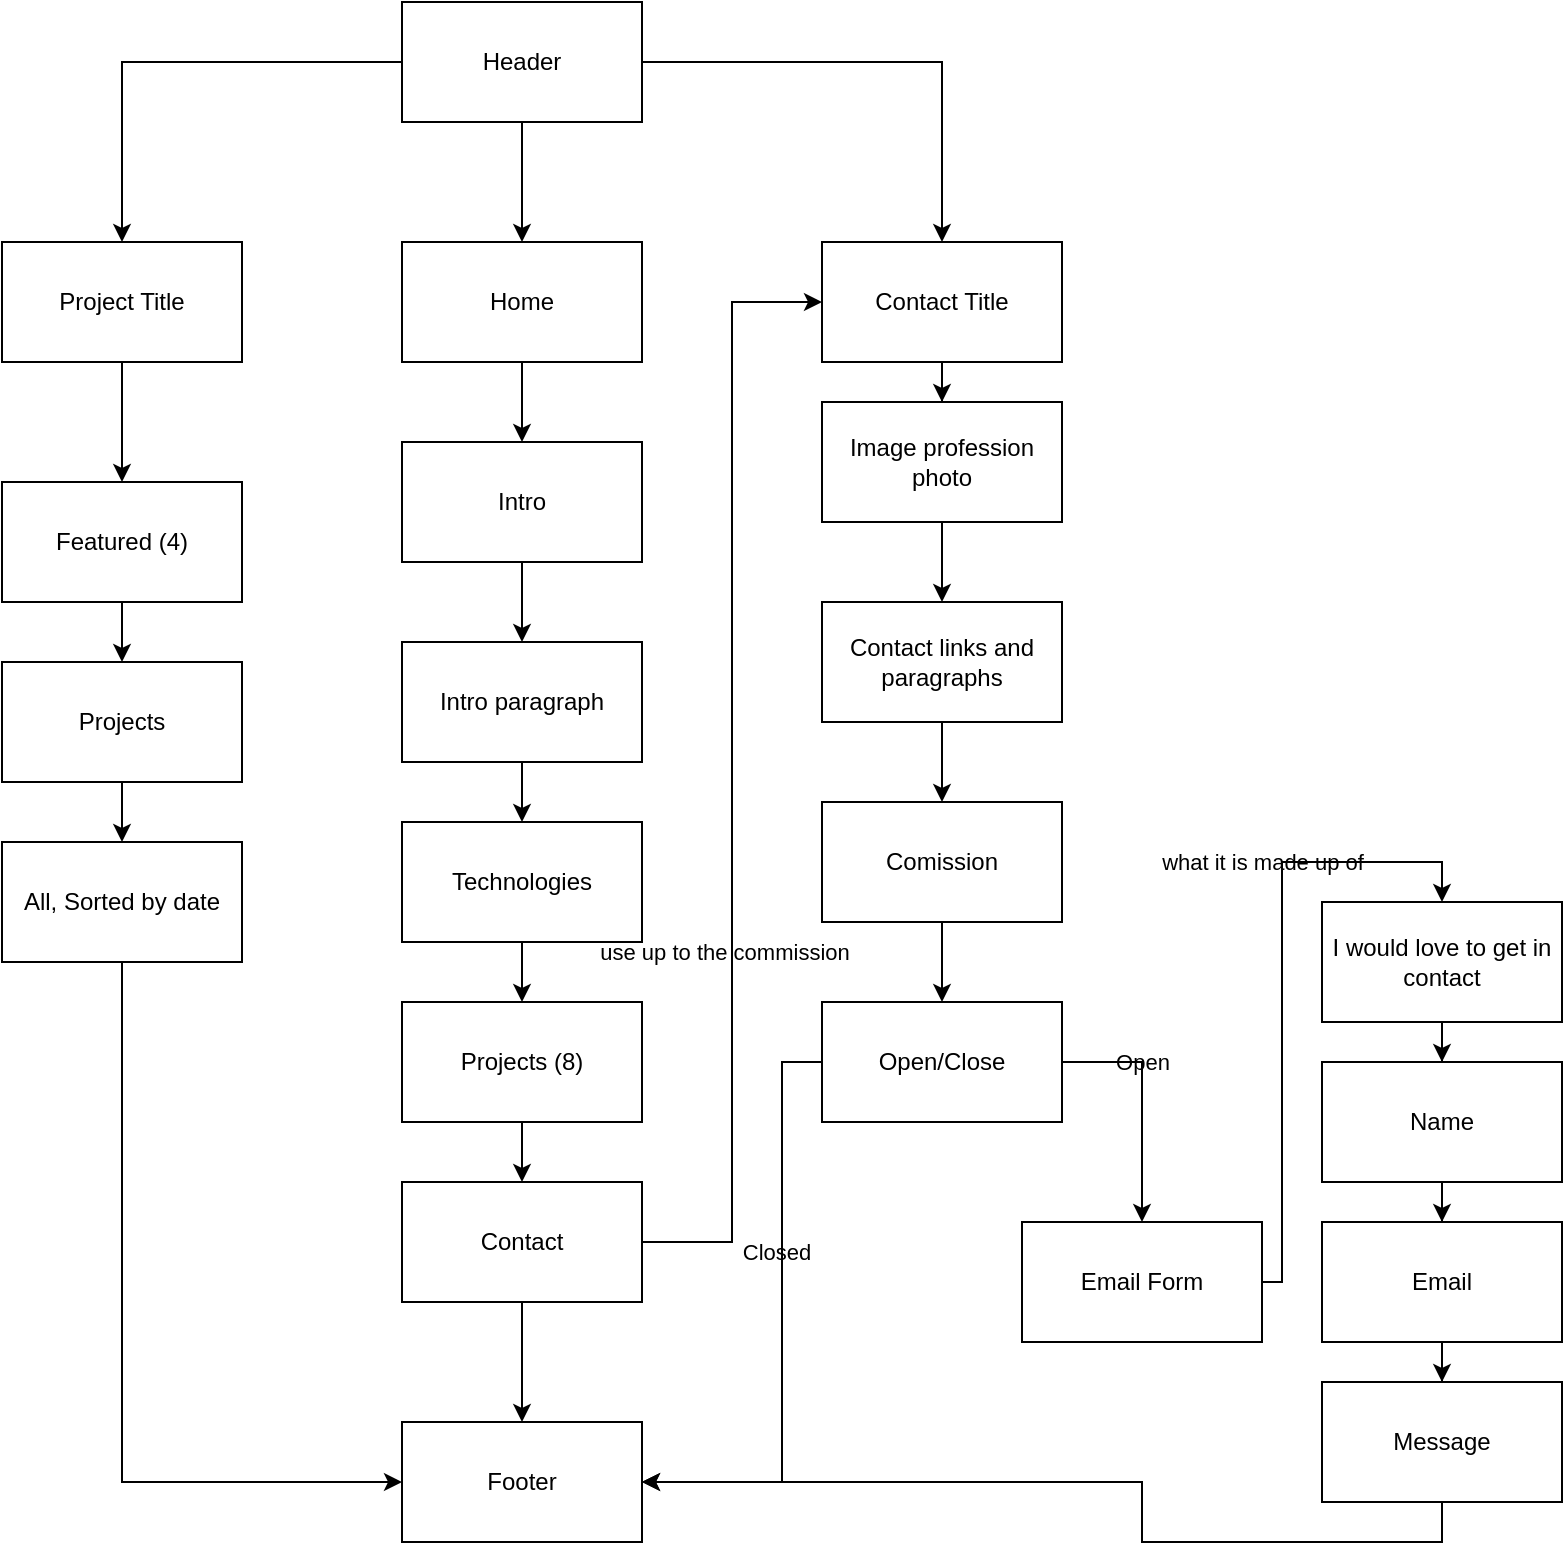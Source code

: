 <mxfile version="26.2.13" pages="2">
  <diagram id="A2VB4WInwAW6etmFULTm" name="Sitemap">
    <mxGraphModel dx="1171" dy="812" grid="1" gridSize="10" guides="1" tooltips="1" connect="1" arrows="1" fold="1" page="1" pageScale="1" pageWidth="850" pageHeight="1100" math="0" shadow="0">
      <root>
        <mxCell id="0" />
        <mxCell id="1" parent="0" />
        <mxCell id="e5eKH99aat-bvalqy8uv-24" style="edgeStyle=orthogonalEdgeStyle;rounded=0;orthogonalLoop=1;jettySize=auto;html=1;entryX=0.5;entryY=0;entryDx=0;entryDy=0;strokeColor=#000000;fillColor=#FFFFFF;" parent="1" source="e5eKH99aat-bvalqy8uv-2" target="e5eKH99aat-bvalqy8uv-16" edge="1">
          <mxGeometry relative="1" as="geometry" />
        </mxCell>
        <mxCell id="e5eKH99aat-bvalqy8uv-25" style="edgeStyle=orthogonalEdgeStyle;rounded=0;orthogonalLoop=1;jettySize=auto;html=1;entryX=0.5;entryY=0;entryDx=0;entryDy=0;strokeColor=#000000;fillColor=#FFFFFF;" parent="1" source="e5eKH99aat-bvalqy8uv-2" target="e5eKH99aat-bvalqy8uv-3" edge="1">
          <mxGeometry relative="1" as="geometry" />
        </mxCell>
        <mxCell id="e5eKH99aat-bvalqy8uv-39" style="edgeStyle=orthogonalEdgeStyle;rounded=0;orthogonalLoop=1;jettySize=auto;html=1;strokeColor=#000000;fillColor=#FFFFFF;" parent="1" source="e5eKH99aat-bvalqy8uv-2" target="e5eKH99aat-bvalqy8uv-28" edge="1">
          <mxGeometry relative="1" as="geometry" />
        </mxCell>
        <mxCell id="e5eKH99aat-bvalqy8uv-2" value="Header" style="rounded=0;whiteSpace=wrap;html=1;strokeColor=#000000;fontColor=default;fillColor=#FFFFFF;" parent="1" vertex="1">
          <mxGeometry x="330" y="110" width="120" height="60" as="geometry" />
        </mxCell>
        <mxCell id="e5eKH99aat-bvalqy8uv-15" style="edgeStyle=orthogonalEdgeStyle;rounded=0;orthogonalLoop=1;jettySize=auto;html=1;strokeColor=#000000;fillColor=#FFFFFF;" parent="1" source="e5eKH99aat-bvalqy8uv-3" target="e5eKH99aat-bvalqy8uv-4" edge="1">
          <mxGeometry relative="1" as="geometry" />
        </mxCell>
        <mxCell id="e5eKH99aat-bvalqy8uv-3" value="Home" style="rounded=0;whiteSpace=wrap;html=1;strokeColor=#000000;fontColor=default;fillColor=#FFFFFF;" parent="1" vertex="1">
          <mxGeometry x="330" y="230" width="120" height="60" as="geometry" />
        </mxCell>
        <mxCell id="e5eKH99aat-bvalqy8uv-14" style="edgeStyle=orthogonalEdgeStyle;rounded=0;orthogonalLoop=1;jettySize=auto;html=1;entryX=0.5;entryY=0;entryDx=0;entryDy=0;strokeColor=#000000;fillColor=#FFFFFF;" parent="1" source="e5eKH99aat-bvalqy8uv-4" target="e5eKH99aat-bvalqy8uv-5" edge="1">
          <mxGeometry relative="1" as="geometry" />
        </mxCell>
        <mxCell id="e5eKH99aat-bvalqy8uv-4" value="Intro" style="rounded=0;whiteSpace=wrap;html=1;strokeColor=#000000;fontColor=default;fillColor=#FFFFFF;" parent="1" vertex="1">
          <mxGeometry x="330" y="330" width="120" height="60" as="geometry" />
        </mxCell>
        <mxCell id="e5eKH99aat-bvalqy8uv-13" style="edgeStyle=orthogonalEdgeStyle;rounded=0;orthogonalLoop=1;jettySize=auto;html=1;strokeColor=#000000;fillColor=#FFFFFF;" parent="1" source="e5eKH99aat-bvalqy8uv-5" target="e5eKH99aat-bvalqy8uv-6" edge="1">
          <mxGeometry relative="1" as="geometry" />
        </mxCell>
        <mxCell id="e5eKH99aat-bvalqy8uv-5" value="Intro paragraph" style="rounded=0;whiteSpace=wrap;html=1;strokeColor=#000000;fontColor=default;fillColor=#FFFFFF;" parent="1" vertex="1">
          <mxGeometry x="330" y="430" width="120" height="60" as="geometry" />
        </mxCell>
        <mxCell id="e5eKH99aat-bvalqy8uv-12" style="edgeStyle=orthogonalEdgeStyle;rounded=0;orthogonalLoop=1;jettySize=auto;html=1;entryX=0.5;entryY=0;entryDx=0;entryDy=0;strokeColor=#000000;fillColor=#FFFFFF;" parent="1" source="e5eKH99aat-bvalqy8uv-6" target="e5eKH99aat-bvalqy8uv-7" edge="1">
          <mxGeometry relative="1" as="geometry" />
        </mxCell>
        <mxCell id="e5eKH99aat-bvalqy8uv-6" value="Technologies" style="rounded=0;whiteSpace=wrap;html=1;strokeColor=#000000;fontColor=default;fillColor=#FFFFFF;" parent="1" vertex="1">
          <mxGeometry x="330" y="520" width="120" height="60" as="geometry" />
        </mxCell>
        <mxCell id="e5eKH99aat-bvalqy8uv-11" style="edgeStyle=orthogonalEdgeStyle;rounded=0;orthogonalLoop=1;jettySize=auto;html=1;strokeColor=#000000;fillColor=#FFFFFF;" parent="1" source="e5eKH99aat-bvalqy8uv-7" target="e5eKH99aat-bvalqy8uv-8" edge="1">
          <mxGeometry relative="1" as="geometry" />
        </mxCell>
        <mxCell id="e5eKH99aat-bvalqy8uv-7" value="Projects (8)" style="rounded=0;whiteSpace=wrap;html=1;strokeColor=#000000;fontColor=default;fillColor=#FFFFFF;" parent="1" vertex="1">
          <mxGeometry x="330" y="610" width="120" height="60" as="geometry" />
        </mxCell>
        <mxCell id="e5eKH99aat-bvalqy8uv-10" style="edgeStyle=orthogonalEdgeStyle;rounded=0;orthogonalLoop=1;jettySize=auto;html=1;strokeColor=#000000;fillColor=#FFFFFF;" parent="1" source="e5eKH99aat-bvalqy8uv-8" target="e5eKH99aat-bvalqy8uv-9" edge="1">
          <mxGeometry relative="1" as="geometry" />
        </mxCell>
        <mxCell id="e5eKH99aat-bvalqy8uv-44" style="edgeStyle=orthogonalEdgeStyle;rounded=0;orthogonalLoop=1;jettySize=auto;html=1;entryX=0;entryY=0.5;entryDx=0;entryDy=0;strokeColor=#000000;fillColor=#FFFFFF;" parent="1" source="e5eKH99aat-bvalqy8uv-8" target="e5eKH99aat-bvalqy8uv-28" edge="1">
          <mxGeometry relative="1" as="geometry" />
        </mxCell>
        <mxCell id="e5eKH99aat-bvalqy8uv-45" value="use up to the commission" style="edgeLabel;html=1;align=center;verticalAlign=middle;resizable=0;points=[];strokeColor=#000000;fontColor=#000000;fillColor=#FFFFFF;labelBackgroundColor=none;" parent="e5eKH99aat-bvalqy8uv-44" vertex="1" connectable="0">
          <mxGeometry x="-0.32" y="4" relative="1" as="geometry">
            <mxPoint as="offset" />
          </mxGeometry>
        </mxCell>
        <mxCell id="e5eKH99aat-bvalqy8uv-8" value="Contact" style="rounded=0;whiteSpace=wrap;html=1;strokeColor=#000000;fontColor=default;fillColor=#FFFFFF;" parent="1" vertex="1">
          <mxGeometry x="330" y="700" width="120" height="60" as="geometry" />
        </mxCell>
        <mxCell id="e5eKH99aat-bvalqy8uv-9" value="Footer" style="rounded=0;whiteSpace=wrap;html=1;strokeColor=#000000;fontColor=default;fillColor=#FFFFFF;" parent="1" vertex="1">
          <mxGeometry x="330" y="820" width="120" height="60" as="geometry" />
        </mxCell>
        <mxCell id="e5eKH99aat-bvalqy8uv-23" style="edgeStyle=orthogonalEdgeStyle;rounded=0;orthogonalLoop=1;jettySize=auto;html=1;entryX=0.5;entryY=0;entryDx=0;entryDy=0;strokeColor=#000000;fillColor=#FFFFFF;" parent="1" source="e5eKH99aat-bvalqy8uv-16" target="e5eKH99aat-bvalqy8uv-17" edge="1">
          <mxGeometry relative="1" as="geometry" />
        </mxCell>
        <mxCell id="e5eKH99aat-bvalqy8uv-16" value="Project Title" style="rounded=0;whiteSpace=wrap;html=1;strokeColor=#000000;fontColor=default;fillColor=#FFFFFF;" parent="1" vertex="1">
          <mxGeometry x="130" y="230" width="120" height="60" as="geometry" />
        </mxCell>
        <mxCell id="e5eKH99aat-bvalqy8uv-22" style="edgeStyle=orthogonalEdgeStyle;rounded=0;orthogonalLoop=1;jettySize=auto;html=1;strokeColor=#000000;fillColor=#FFFFFF;" parent="1" source="e5eKH99aat-bvalqy8uv-17" target="e5eKH99aat-bvalqy8uv-18" edge="1">
          <mxGeometry relative="1" as="geometry" />
        </mxCell>
        <mxCell id="e5eKH99aat-bvalqy8uv-17" value="Featured (4)" style="rounded=0;whiteSpace=wrap;html=1;strokeColor=#000000;fontColor=default;fillColor=#FFFFFF;" parent="1" vertex="1">
          <mxGeometry x="130" y="350" width="120" height="60" as="geometry" />
        </mxCell>
        <mxCell id="e5eKH99aat-bvalqy8uv-21" style="edgeStyle=orthogonalEdgeStyle;rounded=0;orthogonalLoop=1;jettySize=auto;html=1;strokeColor=#000000;fillColor=#FFFFFF;" parent="1" source="e5eKH99aat-bvalqy8uv-18" target="e5eKH99aat-bvalqy8uv-19" edge="1">
          <mxGeometry relative="1" as="geometry" />
        </mxCell>
        <mxCell id="e5eKH99aat-bvalqy8uv-18" value="Projects" style="rounded=0;whiteSpace=wrap;html=1;strokeColor=#000000;fontColor=default;fillColor=#FFFFFF;" parent="1" vertex="1">
          <mxGeometry x="130" y="440" width="120" height="60" as="geometry" />
        </mxCell>
        <mxCell id="e5eKH99aat-bvalqy8uv-20" style="edgeStyle=orthogonalEdgeStyle;rounded=0;orthogonalLoop=1;jettySize=auto;html=1;entryX=0;entryY=0.5;entryDx=0;entryDy=0;strokeColor=#000000;fillColor=#FFFFFF;" parent="1" source="e5eKH99aat-bvalqy8uv-19" target="e5eKH99aat-bvalqy8uv-9" edge="1">
          <mxGeometry relative="1" as="geometry">
            <Array as="points">
              <mxPoint x="190" y="850" />
            </Array>
          </mxGeometry>
        </mxCell>
        <mxCell id="e5eKH99aat-bvalqy8uv-19" value="All, Sorted by date" style="rounded=0;whiteSpace=wrap;html=1;strokeColor=#000000;fontColor=default;fillColor=#FFFFFF;" parent="1" vertex="1">
          <mxGeometry x="130" y="530" width="120" height="60" as="geometry" />
        </mxCell>
        <mxCell id="e5eKH99aat-bvalqy8uv-40" style="edgeStyle=orthogonalEdgeStyle;rounded=0;orthogonalLoop=1;jettySize=auto;html=1;strokeColor=#000000;fillColor=#FFFFFF;" parent="1" source="e5eKH99aat-bvalqy8uv-28" target="e5eKH99aat-bvalqy8uv-29" edge="1">
          <mxGeometry relative="1" as="geometry" />
        </mxCell>
        <mxCell id="e5eKH99aat-bvalqy8uv-28" value="Contact Title" style="rounded=0;whiteSpace=wrap;html=1;strokeColor=#000000;fontColor=default;fillColor=#FFFFFF;" parent="1" vertex="1">
          <mxGeometry x="540" y="230" width="120" height="60" as="geometry" />
        </mxCell>
        <mxCell id="e5eKH99aat-bvalqy8uv-41" style="edgeStyle=orthogonalEdgeStyle;rounded=0;orthogonalLoop=1;jettySize=auto;html=1;entryX=0.5;entryY=0;entryDx=0;entryDy=0;strokeColor=#000000;fillColor=#FFFFFF;" parent="1" source="e5eKH99aat-bvalqy8uv-29" target="e5eKH99aat-bvalqy8uv-30" edge="1">
          <mxGeometry relative="1" as="geometry" />
        </mxCell>
        <mxCell id="e5eKH99aat-bvalqy8uv-29" value="Image profession photo" style="rounded=0;whiteSpace=wrap;html=1;strokeColor=#000000;fontColor=default;fillColor=#FFFFFF;" parent="1" vertex="1">
          <mxGeometry x="540" y="310" width="120" height="60" as="geometry" />
        </mxCell>
        <mxCell id="e5eKH99aat-bvalqy8uv-42" style="edgeStyle=orthogonalEdgeStyle;rounded=0;orthogonalLoop=1;jettySize=auto;html=1;entryX=0.5;entryY=0;entryDx=0;entryDy=0;strokeColor=#000000;fillColor=#FFFFFF;" parent="1" source="e5eKH99aat-bvalqy8uv-30" target="e5eKH99aat-bvalqy8uv-31" edge="1">
          <mxGeometry relative="1" as="geometry" />
        </mxCell>
        <mxCell id="e5eKH99aat-bvalqy8uv-30" value="Contact links and paragraphs" style="rounded=0;whiteSpace=wrap;html=1;strokeColor=#000000;fontColor=default;fillColor=#FFFFFF;" parent="1" vertex="1">
          <mxGeometry x="540" y="410" width="120" height="60" as="geometry" />
        </mxCell>
        <mxCell id="e5eKH99aat-bvalqy8uv-43" style="edgeStyle=orthogonalEdgeStyle;rounded=0;orthogonalLoop=1;jettySize=auto;html=1;entryX=0.5;entryY=0;entryDx=0;entryDy=0;strokeColor=#000000;fillColor=#FFFFFF;" parent="1" source="e5eKH99aat-bvalqy8uv-31" target="e5eKH99aat-bvalqy8uv-32" edge="1">
          <mxGeometry relative="1" as="geometry" />
        </mxCell>
        <mxCell id="e5eKH99aat-bvalqy8uv-31" value="Comission" style="rounded=0;whiteSpace=wrap;html=1;strokeColor=#000000;fontColor=default;fillColor=#FFFFFF;" parent="1" vertex="1">
          <mxGeometry x="540" y="510" width="120" height="60" as="geometry" />
        </mxCell>
        <mxCell id="e5eKH99aat-bvalqy8uv-33" style="edgeStyle=orthogonalEdgeStyle;rounded=0;orthogonalLoop=1;jettySize=auto;html=1;entryX=1;entryY=0.5;entryDx=0;entryDy=0;strokeColor=#000000;fillColor=#FFFFFF;" parent="1" source="e5eKH99aat-bvalqy8uv-32" target="e5eKH99aat-bvalqy8uv-9" edge="1">
          <mxGeometry relative="1" as="geometry">
            <Array as="points">
              <mxPoint x="520" y="640" />
              <mxPoint x="520" y="850" />
            </Array>
          </mxGeometry>
        </mxCell>
        <mxCell id="e5eKH99aat-bvalqy8uv-34" value="Closed" style="edgeLabel;html=1;align=center;verticalAlign=middle;resizable=0;points=[];strokeColor=#000000;fontColor=#000000;fillColor=#FFFFFF;labelBackgroundColor=none;" parent="e5eKH99aat-bvalqy8uv-33" vertex="1" connectable="0">
          <mxGeometry x="-0.233" y="-3" relative="1" as="geometry">
            <mxPoint as="offset" />
          </mxGeometry>
        </mxCell>
        <mxCell id="e5eKH99aat-bvalqy8uv-36" style="edgeStyle=orthogonalEdgeStyle;rounded=0;orthogonalLoop=1;jettySize=auto;html=1;strokeColor=#000000;fillColor=#FFFFFF;" parent="1" source="e5eKH99aat-bvalqy8uv-32" target="e5eKH99aat-bvalqy8uv-35" edge="1">
          <mxGeometry relative="1" as="geometry">
            <Array as="points">
              <mxPoint x="700" y="640" />
            </Array>
          </mxGeometry>
        </mxCell>
        <mxCell id="e5eKH99aat-bvalqy8uv-37" value="Open" style="edgeLabel;html=1;align=center;verticalAlign=middle;resizable=0;points=[];strokeColor=#000000;fontColor=light-dark(#000000, #121212);fillColor=#FFFFFF;labelBackgroundColor=none;" parent="e5eKH99aat-bvalqy8uv-36" vertex="1" connectable="0">
          <mxGeometry x="-0.267" y="3" relative="1" as="geometry">
            <mxPoint x="-3" y="-4" as="offset" />
          </mxGeometry>
        </mxCell>
        <mxCell id="e5eKH99aat-bvalqy8uv-32" value="Open/Close" style="rounded=0;whiteSpace=wrap;html=1;strokeColor=#000000;fontColor=default;fillColor=#FFFFFF;" parent="1" vertex="1">
          <mxGeometry x="540" y="610" width="120" height="60" as="geometry" />
        </mxCell>
        <mxCell id="e5eKH99aat-bvalqy8uv-51" style="edgeStyle=orthogonalEdgeStyle;rounded=0;orthogonalLoop=1;jettySize=auto;html=1;entryX=0.5;entryY=0;entryDx=0;entryDy=0;strokeColor=#000000;fillColor=#FFFFFF;" parent="1" source="e5eKH99aat-bvalqy8uv-35" target="e5eKH99aat-bvalqy8uv-49" edge="1">
          <mxGeometry relative="1" as="geometry">
            <Array as="points">
              <mxPoint x="770" y="750" />
              <mxPoint x="770" y="540" />
              <mxPoint x="850" y="540" />
            </Array>
          </mxGeometry>
        </mxCell>
        <mxCell id="e5eKH99aat-bvalqy8uv-56" value="what it is made up of" style="edgeLabel;html=1;align=center;verticalAlign=middle;resizable=0;points=[];strokeColor=#000000;fontColor=#000000;fillColor=#FFFFFF;labelBackgroundColor=none;" parent="e5eKH99aat-bvalqy8uv-51" vertex="1" connectable="0">
          <mxGeometry x="-0.329" y="-3" relative="1" as="geometry">
            <mxPoint x="-13" y="-113" as="offset" />
          </mxGeometry>
        </mxCell>
        <mxCell id="e5eKH99aat-bvalqy8uv-35" value="Email Form" style="rounded=0;whiteSpace=wrap;html=1;strokeColor=#000000;fontColor=default;fillColor=#FFFFFF;" parent="1" vertex="1">
          <mxGeometry x="640" y="720" width="120" height="60" as="geometry" />
        </mxCell>
        <mxCell id="e5eKH99aat-bvalqy8uv-54" style="edgeStyle=orthogonalEdgeStyle;rounded=0;orthogonalLoop=1;jettySize=auto;html=1;strokeColor=#000000;fillColor=#FFFFFF;" parent="1" source="e5eKH99aat-bvalqy8uv-46" target="e5eKH99aat-bvalqy8uv-48" edge="1">
          <mxGeometry relative="1" as="geometry" />
        </mxCell>
        <mxCell id="e5eKH99aat-bvalqy8uv-46" value="Email" style="rounded=0;whiteSpace=wrap;html=1;strokeColor=#000000;fontColor=default;fillColor=#FFFFFF;" parent="1" vertex="1">
          <mxGeometry x="790" y="720" width="120" height="60" as="geometry" />
        </mxCell>
        <mxCell id="e5eKH99aat-bvalqy8uv-55" style="edgeStyle=orthogonalEdgeStyle;rounded=0;orthogonalLoop=1;jettySize=auto;html=1;entryX=1;entryY=0.5;entryDx=0;entryDy=0;strokeColor=#000000;fillColor=#FFFFFF;" parent="1" source="e5eKH99aat-bvalqy8uv-48" target="e5eKH99aat-bvalqy8uv-9" edge="1">
          <mxGeometry relative="1" as="geometry">
            <Array as="points">
              <mxPoint x="850" y="880" />
              <mxPoint x="700" y="880" />
              <mxPoint x="700" y="850" />
            </Array>
          </mxGeometry>
        </mxCell>
        <mxCell id="e5eKH99aat-bvalqy8uv-48" value="Message" style="rounded=0;whiteSpace=wrap;html=1;strokeColor=#000000;fontColor=default;fillColor=#FFFFFF;" parent="1" vertex="1">
          <mxGeometry x="790" y="800" width="120" height="60" as="geometry" />
        </mxCell>
        <mxCell id="e5eKH99aat-bvalqy8uv-52" style="edgeStyle=orthogonalEdgeStyle;rounded=0;orthogonalLoop=1;jettySize=auto;html=1;entryX=0.5;entryY=0;entryDx=0;entryDy=0;strokeColor=#000000;fillColor=#FFFFFF;" parent="1" source="e5eKH99aat-bvalqy8uv-49" target="e5eKH99aat-bvalqy8uv-50" edge="1">
          <mxGeometry relative="1" as="geometry" />
        </mxCell>
        <mxCell id="e5eKH99aat-bvalqy8uv-49" value="I would love to get in contact" style="rounded=0;whiteSpace=wrap;html=1;strokeColor=#000000;fontColor=default;fillColor=#FFFFFF;" parent="1" vertex="1">
          <mxGeometry x="790" y="560" width="120" height="60" as="geometry" />
        </mxCell>
        <mxCell id="e5eKH99aat-bvalqy8uv-53" style="edgeStyle=orthogonalEdgeStyle;rounded=0;orthogonalLoop=1;jettySize=auto;html=1;strokeColor=#000000;fillColor=#FFFFFF;" parent="1" source="e5eKH99aat-bvalqy8uv-50" target="e5eKH99aat-bvalqy8uv-46" edge="1">
          <mxGeometry relative="1" as="geometry" />
        </mxCell>
        <mxCell id="e5eKH99aat-bvalqy8uv-50" value="Name" style="rounded=0;whiteSpace=wrap;html=1;strokeColor=#000000;fontColor=default;fillColor=#FFFFFF;" parent="1" vertex="1">
          <mxGeometry x="790" y="640" width="120" height="60" as="geometry" />
        </mxCell>
      </root>
    </mxGraphModel>
  </diagram>
  <diagram name="Wireframes" id="FFrjymaV3XqdK7QtWSJo">
    <mxGraphModel dx="2021" dy="812" grid="1" gridSize="10" guides="1" tooltips="1" connect="1" arrows="1" fold="1" page="1" pageScale="1" pageWidth="850" pageHeight="1100" math="0" shadow="0">
      <root>
        <mxCell id="0" />
        <mxCell id="1" parent="0" />
        <mxCell id="cChhu68VZKLTFEiYYllV-33" value="" style="rounded=0;whiteSpace=wrap;html=1;" vertex="1" parent="1">
          <mxGeometry x="110" y="2630" width="690" height="400" as="geometry" />
        </mxCell>
        <mxCell id="UZYojl2K0HOaq53XvgF2-174" value="" style="rounded=0;whiteSpace=wrap;html=1;strokeColor=default;fontColor=#000000;fillColor=#FFFFFF;" parent="1" vertex="1">
          <mxGeometry x="177.5" y="900" width="550" height="520" as="geometry" />
        </mxCell>
        <mxCell id="UZYojl2K0HOaq53XvgF2-1" value="" style="rounded=0;whiteSpace=wrap;html=1;strokeColor=default;fontColor=#000000;fillColor=#FFFFFF;" parent="1" vertex="1">
          <mxGeometry x="110" y="380" width="690" height="480" as="geometry" />
        </mxCell>
        <mxCell id="UZYojl2K0HOaq53XvgF2-3" value="&lt;h1 style=&quot;margin-top: 0px;&quot;&gt;&lt;span style=&quot;background-color: light-dark(#ffffff, var(--ge-dark-color, #121212));&quot;&gt;&lt;font style=&quot;&quot;&gt;Technology&lt;/font&gt;&lt;/span&gt;&lt;/h1&gt;&lt;p&gt;&lt;span style=&quot;background-color: light-dark(#ffffff, var(--ge-dark-color, #121212));&quot;&gt;&lt;font style=&quot;&quot;&gt;Here is what I prefer to use.&lt;/font&gt;&lt;/span&gt;&lt;/p&gt;" style="text;html=1;whiteSpace=wrap;overflow=hidden;rounded=0;fontColor=#000000;fillColor=#FFFFFF;strokeColor=none;" parent="1" vertex="1">
          <mxGeometry x="120" y="390" width="180" height="70" as="geometry" />
        </mxCell>
        <mxCell id="UZYojl2K0HOaq53XvgF2-7" value="" style="rounded=0;whiteSpace=wrap;html=1;strokeColor=default;fontColor=#000000;fillColor=#FFFFFF;" parent="1" vertex="1">
          <mxGeometry x="120" y="470" width="210" height="140" as="geometry" />
        </mxCell>
        <mxCell id="UZYojl2K0HOaq53XvgF2-29" value="" style="group;fillColor=#FFFFFF;strokeColor=default;fontColor=#000000;" parent="1" vertex="1" connectable="0">
          <mxGeometry x="130" y="520" width="50" height="70" as="geometry" />
        </mxCell>
        <mxCell id="UZYojl2K0HOaq53XvgF2-23" value="" style="rounded=0;whiteSpace=wrap;html=1;strokeColor=default;fontColor=#000000;fillColor=#FFFFFF;" parent="UZYojl2K0HOaq53XvgF2-29" vertex="1">
          <mxGeometry width="50" height="70" as="geometry" />
        </mxCell>
        <mxCell id="UZYojl2K0HOaq53XvgF2-24" value="Logo" style="whiteSpace=wrap;html=1;aspect=fixed;strokeColor=default;fontColor=#000000;fillColor=#FFFFFF;" parent="UZYojl2K0HOaq53XvgF2-29" vertex="1">
          <mxGeometry x="10" y="10" width="30" height="30" as="geometry" />
        </mxCell>
        <mxCell id="UZYojl2K0HOaq53XvgF2-25" value="Name" style="text;html=1;align=center;verticalAlign=middle;whiteSpace=wrap;rounded=0;fontColor=#000000;fillColor=#FFFFFF;strokeColor=default;" parent="UZYojl2K0HOaq53XvgF2-29" vertex="1">
          <mxGeometry y="50" width="50" height="20" as="geometry" />
        </mxCell>
        <mxCell id="UZYojl2K0HOaq53XvgF2-31" style="edgeStyle=orthogonalEdgeStyle;rounded=0;orthogonalLoop=1;jettySize=auto;html=1;entryX=0;entryY=0.5;entryDx=0;entryDy=0;strokeColor=default;fillColor=#FFFFFF;fontColor=#000000;" parent="1" source="UZYojl2K0HOaq53XvgF2-30" target="UZYojl2K0HOaq53XvgF2-23" edge="1">
          <mxGeometry relative="1" as="geometry" />
        </mxCell>
        <mxCell id="UZYojl2K0HOaq53XvgF2-30" value="&lt;span style=&quot;background-color: light-dark(rgb(255, 255, 255), rgb(0, 0, 0));&quot;&gt;&lt;font style=&quot;&quot;&gt;Link to &lt;font style=&quot;&quot;&gt;their site&lt;/font&gt;&lt;/font&gt;&lt;/span&gt;" style="text;html=1;align=center;verticalAlign=middle;whiteSpace=wrap;rounded=0;fontColor=#000000;fillColor=#FFFFFF;strokeColor=default;" parent="1" vertex="1">
          <mxGeometry x="10" y="540" width="60" height="30" as="geometry" />
        </mxCell>
        <mxCell id="UZYojl2K0HOaq53XvgF2-32" value="" style="group;fillColor=#FFFFFF;strokeColor=default;fontColor=#000000;" parent="1" vertex="1" connectable="0">
          <mxGeometry x="200" y="520" width="50" height="70" as="geometry" />
        </mxCell>
        <mxCell id="UZYojl2K0HOaq53XvgF2-33" value="" style="rounded=0;whiteSpace=wrap;html=1;strokeColor=default;fontColor=#000000;fillColor=#FFFFFF;" parent="UZYojl2K0HOaq53XvgF2-32" vertex="1">
          <mxGeometry width="50" height="70" as="geometry" />
        </mxCell>
        <mxCell id="UZYojl2K0HOaq53XvgF2-34" value="Logo" style="whiteSpace=wrap;html=1;aspect=fixed;strokeColor=default;fontColor=#000000;fillColor=#FFFFFF;" parent="UZYojl2K0HOaq53XvgF2-32" vertex="1">
          <mxGeometry x="10" y="10" width="30" height="30" as="geometry" />
        </mxCell>
        <mxCell id="UZYojl2K0HOaq53XvgF2-35" value="Name" style="text;html=1;align=center;verticalAlign=middle;whiteSpace=wrap;rounded=0;fontColor=#000000;fillColor=#FFFFFF;strokeColor=default;" parent="UZYojl2K0HOaq53XvgF2-32" vertex="1">
          <mxGeometry y="50" width="50" height="20" as="geometry" />
        </mxCell>
        <mxCell id="UZYojl2K0HOaq53XvgF2-36" value="" style="group;fillColor=#FFFFFF;strokeColor=default;fontColor=#000000;" parent="1" vertex="1" connectable="0">
          <mxGeometry x="270" y="520" width="50" height="70" as="geometry" />
        </mxCell>
        <mxCell id="UZYojl2K0HOaq53XvgF2-37" value="" style="rounded=0;whiteSpace=wrap;html=1;strokeColor=default;fontColor=#000000;fillColor=#FFFFFF;" parent="UZYojl2K0HOaq53XvgF2-36" vertex="1">
          <mxGeometry width="50" height="70" as="geometry" />
        </mxCell>
        <mxCell id="UZYojl2K0HOaq53XvgF2-38" value="Logo" style="whiteSpace=wrap;html=1;aspect=fixed;strokeColor=default;fontColor=#000000;fillColor=#FFFFFF;" parent="UZYojl2K0HOaq53XvgF2-36" vertex="1">
          <mxGeometry x="10" y="10" width="30" height="30" as="geometry" />
        </mxCell>
        <mxCell id="UZYojl2K0HOaq53XvgF2-39" value="Name" style="text;html=1;align=center;verticalAlign=middle;whiteSpace=wrap;rounded=0;fontColor=#000000;fillColor=#FFFFFF;strokeColor=default;" parent="UZYojl2K0HOaq53XvgF2-36" vertex="1">
          <mxGeometry y="50" width="50" height="20" as="geometry" />
        </mxCell>
        <mxCell id="UZYojl2K0HOaq53XvgF2-40" value="" style="rounded=0;whiteSpace=wrap;html=1;strokeColor=default;fontColor=#000000;fillColor=#FFFFFF;" parent="1" vertex="1">
          <mxGeometry x="350" y="470" width="210" height="140" as="geometry" />
        </mxCell>
        <mxCell id="UZYojl2K0HOaq53XvgF2-43" value="" style="group;fillColor=#FFFFFF;strokeColor=default;fontColor=#000000;" parent="1" vertex="1" connectable="0">
          <mxGeometry x="360" y="520" width="50" height="70" as="geometry" />
        </mxCell>
        <mxCell id="UZYojl2K0HOaq53XvgF2-44" value="" style="rounded=0;whiteSpace=wrap;html=1;strokeColor=default;fontColor=#000000;fillColor=#FFFFFF;" parent="UZYojl2K0HOaq53XvgF2-43" vertex="1">
          <mxGeometry width="50" height="70" as="geometry" />
        </mxCell>
        <mxCell id="UZYojl2K0HOaq53XvgF2-45" value="Logo" style="whiteSpace=wrap;html=1;aspect=fixed;strokeColor=default;fontColor=#000000;fillColor=#FFFFFF;" parent="UZYojl2K0HOaq53XvgF2-43" vertex="1">
          <mxGeometry x="10" y="10" width="30" height="30" as="geometry" />
        </mxCell>
        <mxCell id="UZYojl2K0HOaq53XvgF2-46" value="Name" style="text;html=1;align=center;verticalAlign=middle;whiteSpace=wrap;rounded=0;fontColor=#000000;fillColor=#FFFFFF;strokeColor=default;" parent="UZYojl2K0HOaq53XvgF2-43" vertex="1">
          <mxGeometry y="50" width="50" height="20" as="geometry" />
        </mxCell>
        <mxCell id="UZYojl2K0HOaq53XvgF2-47" value="" style="group;fillColor=#FFFFFF;strokeColor=default;fontColor=#000000;" parent="1" vertex="1" connectable="0">
          <mxGeometry x="430" y="520" width="50" height="70" as="geometry" />
        </mxCell>
        <mxCell id="UZYojl2K0HOaq53XvgF2-48" value="" style="rounded=0;whiteSpace=wrap;html=1;strokeColor=default;fontColor=#000000;fillColor=#FFFFFF;" parent="UZYojl2K0HOaq53XvgF2-47" vertex="1">
          <mxGeometry width="50" height="70" as="geometry" />
        </mxCell>
        <mxCell id="UZYojl2K0HOaq53XvgF2-49" value="Logo" style="whiteSpace=wrap;html=1;aspect=fixed;strokeColor=default;fontColor=#000000;fillColor=#FFFFFF;" parent="UZYojl2K0HOaq53XvgF2-47" vertex="1">
          <mxGeometry x="10" y="10" width="30" height="30" as="geometry" />
        </mxCell>
        <mxCell id="UZYojl2K0HOaq53XvgF2-50" value="Name" style="text;html=1;align=center;verticalAlign=middle;whiteSpace=wrap;rounded=0;fontColor=#000000;fillColor=#FFFFFF;strokeColor=default;" parent="UZYojl2K0HOaq53XvgF2-47" vertex="1">
          <mxGeometry y="50" width="50" height="20" as="geometry" />
        </mxCell>
        <mxCell id="UZYojl2K0HOaq53XvgF2-51" value="" style="group;fillColor=#FFFFFF;strokeColor=default;fontColor=#000000;" parent="1" vertex="1" connectable="0">
          <mxGeometry x="500" y="520" width="50" height="70" as="geometry" />
        </mxCell>
        <mxCell id="UZYojl2K0HOaq53XvgF2-52" value="" style="rounded=0;whiteSpace=wrap;html=1;strokeColor=default;fontColor=#000000;fillColor=#FFFFFF;" parent="UZYojl2K0HOaq53XvgF2-51" vertex="1">
          <mxGeometry width="50" height="70" as="geometry" />
        </mxCell>
        <mxCell id="UZYojl2K0HOaq53XvgF2-53" value="Logo" style="whiteSpace=wrap;html=1;aspect=fixed;strokeColor=default;fontColor=#000000;fillColor=#FFFFFF;" parent="UZYojl2K0HOaq53XvgF2-51" vertex="1">
          <mxGeometry x="10" y="10" width="30" height="30" as="geometry" />
        </mxCell>
        <mxCell id="UZYojl2K0HOaq53XvgF2-54" value="Name" style="text;html=1;align=center;verticalAlign=middle;whiteSpace=wrap;rounded=0;fontColor=#000000;fillColor=#FFFFFF;strokeColor=default;" parent="UZYojl2K0HOaq53XvgF2-51" vertex="1">
          <mxGeometry y="50" width="50" height="20" as="geometry" />
        </mxCell>
        <mxCell id="UZYojl2K0HOaq53XvgF2-55" value="" style="group;fillColor=#FFFFFF;strokeColor=none;fontColor=#000000;" parent="1" vertex="1" connectable="0">
          <mxGeometry x="135" y="480" width="185" height="40" as="geometry" />
        </mxCell>
        <mxCell id="UZYojl2K0HOaq53XvgF2-5" value="&lt;h2 style=&quot;margin-top: 0px;&quot;&gt;&lt;span style=&quot;background-color: light-dark(#ffffff, var(--ge-dark-color, #121212));&quot;&gt;&lt;font style=&quot;font-size: 16px;&quot;&gt;Languages&lt;/font&gt;&lt;/span&gt;&lt;/h2&gt;" style="text;html=1;align=left;verticalAlign=middle;whiteSpace=wrap;rounded=0;fontColor=#000000;fillColor=#FFFFFF;strokeColor=none;" parent="UZYojl2K0HOaq53XvgF2-55" vertex="1">
          <mxGeometry width="185" height="40" as="geometry" />
        </mxCell>
        <mxCell id="UZYojl2K0HOaq53XvgF2-6" value="" style="endArrow=none;html=1;rounded=0;strokeColor=#b85450;entryX=0;entryY=0.75;entryDx=0;entryDy=0;exitX=1;exitY=0.75;exitDx=0;exitDy=0;strokeWidth=4;fillColor=#f8cecc;fontColor=#000000;" parent="UZYojl2K0HOaq53XvgF2-55" source="UZYojl2K0HOaq53XvgF2-5" target="UZYojl2K0HOaq53XvgF2-5" edge="1">
          <mxGeometry width="50" height="50" relative="1" as="geometry">
            <mxPoint x="-70" y="-140" as="sourcePoint" />
            <mxPoint x="-60" as="targetPoint" />
          </mxGeometry>
        </mxCell>
        <mxCell id="UZYojl2K0HOaq53XvgF2-56" value="" style="group;fillColor=default;strokeColor=none;fontColor=#000000;strokeWidth=0;labelBorderColor=none;labelBackgroundColor=none;" parent="1" vertex="1" connectable="0">
          <mxGeometry x="365" y="480" width="185" height="40" as="geometry" />
        </mxCell>
        <mxCell id="UZYojl2K0HOaq53XvgF2-41" value="&lt;h2 style=&quot;margin-top: 0px;&quot;&gt;&lt;span style=&quot;background-color: light-dark(#ffffff, var(--ge-dark-color, #121212));&quot;&gt;&lt;font style=&quot;font-size: 16px;&quot;&gt;Backend&lt;/font&gt;&lt;/span&gt;&lt;/h2&gt;" style="text;html=1;align=left;verticalAlign=middle;whiteSpace=wrap;rounded=0;fontColor=#000000;fillColor=#FFFFFF;strokeColor=none;" parent="UZYojl2K0HOaq53XvgF2-56" vertex="1">
          <mxGeometry width="185" height="40" as="geometry" />
        </mxCell>
        <mxCell id="UZYojl2K0HOaq53XvgF2-42" value="" style="endArrow=none;html=1;rounded=0;strokeColor=default;entryX=0;entryY=0.75;entryDx=0;entryDy=0;exitX=1;exitY=0.75;exitDx=0;exitDy=0;strokeWidth=4;fillColor=#FFFFFF;fontColor=#000000;" parent="UZYojl2K0HOaq53XvgF2-56" source="UZYojl2K0HOaq53XvgF2-41" target="UZYojl2K0HOaq53XvgF2-41" edge="1">
          <mxGeometry width="50" height="50" relative="1" as="geometry">
            <mxPoint x="-70" y="-140" as="sourcePoint" />
            <mxPoint x="-60" as="targetPoint" />
          </mxGeometry>
        </mxCell>
        <mxCell id="UZYojl2K0HOaq53XvgF2-57" value="" style="rounded=0;whiteSpace=wrap;html=1;strokeColor=default;fontColor=#000000;fillColor=#FFFFFF;" parent="1" vertex="1">
          <mxGeometry x="580" y="470" width="210" height="140" as="geometry" />
        </mxCell>
        <mxCell id="UZYojl2K0HOaq53XvgF2-58" value="" style="group;fillColor=#FFFFFF;strokeColor=default;fontColor=#000000;" parent="1" vertex="1" connectable="0">
          <mxGeometry x="590" y="520" width="50" height="70" as="geometry" />
        </mxCell>
        <mxCell id="UZYojl2K0HOaq53XvgF2-59" value="" style="rounded=0;whiteSpace=wrap;html=1;strokeColor=default;fontColor=#000000;fillColor=#FFFFFF;" parent="UZYojl2K0HOaq53XvgF2-58" vertex="1">
          <mxGeometry width="50" height="70" as="geometry" />
        </mxCell>
        <mxCell id="UZYojl2K0HOaq53XvgF2-60" value="Logo" style="whiteSpace=wrap;html=1;aspect=fixed;strokeColor=default;fontColor=#000000;fillColor=#FFFFFF;" parent="UZYojl2K0HOaq53XvgF2-58" vertex="1">
          <mxGeometry x="10" y="10" width="30" height="30" as="geometry" />
        </mxCell>
        <mxCell id="UZYojl2K0HOaq53XvgF2-61" value="Name" style="text;html=1;align=center;verticalAlign=middle;whiteSpace=wrap;rounded=0;fontColor=#000000;fillColor=#FFFFFF;strokeColor=default;" parent="UZYojl2K0HOaq53XvgF2-58" vertex="1">
          <mxGeometry y="50" width="50" height="20" as="geometry" />
        </mxCell>
        <mxCell id="UZYojl2K0HOaq53XvgF2-62" value="" style="group;fillColor=#FFFFFF;strokeColor=default;fontColor=#000000;" parent="1" vertex="1" connectable="0">
          <mxGeometry x="660" y="520" width="50" height="70" as="geometry" />
        </mxCell>
        <mxCell id="UZYojl2K0HOaq53XvgF2-63" value="" style="rounded=0;whiteSpace=wrap;html=1;strokeColor=default;fontColor=#000000;fillColor=#FFFFFF;" parent="UZYojl2K0HOaq53XvgF2-62" vertex="1">
          <mxGeometry width="50" height="70" as="geometry" />
        </mxCell>
        <mxCell id="UZYojl2K0HOaq53XvgF2-64" value="Logo" style="whiteSpace=wrap;html=1;aspect=fixed;strokeColor=default;fontColor=#000000;fillColor=#FFFFFF;" parent="UZYojl2K0HOaq53XvgF2-62" vertex="1">
          <mxGeometry x="10" y="10" width="30" height="30" as="geometry" />
        </mxCell>
        <mxCell id="UZYojl2K0HOaq53XvgF2-65" value="Name" style="text;html=1;align=center;verticalAlign=middle;whiteSpace=wrap;rounded=0;fontColor=#000000;fillColor=#FFFFFF;strokeColor=default;" parent="UZYojl2K0HOaq53XvgF2-62" vertex="1">
          <mxGeometry y="50" width="50" height="20" as="geometry" />
        </mxCell>
        <mxCell id="UZYojl2K0HOaq53XvgF2-66" value="" style="group;fillColor=#FFFFFF;strokeColor=default;fontColor=#000000;" parent="1" vertex="1" connectable="0">
          <mxGeometry x="730" y="520" width="50" height="70" as="geometry" />
        </mxCell>
        <mxCell id="UZYojl2K0HOaq53XvgF2-67" value="" style="rounded=0;whiteSpace=wrap;html=1;strokeColor=default;fontColor=#000000;fillColor=#FFFFFF;" parent="UZYojl2K0HOaq53XvgF2-66" vertex="1">
          <mxGeometry width="50" height="70" as="geometry" />
        </mxCell>
        <mxCell id="UZYojl2K0HOaq53XvgF2-68" value="Logo" style="whiteSpace=wrap;html=1;aspect=fixed;strokeColor=default;fontColor=#000000;fillColor=#FFFFFF;" parent="UZYojl2K0HOaq53XvgF2-66" vertex="1">
          <mxGeometry x="10" y="10" width="30" height="30" as="geometry" />
        </mxCell>
        <mxCell id="UZYojl2K0HOaq53XvgF2-69" value="Name" style="text;html=1;align=center;verticalAlign=middle;whiteSpace=wrap;rounded=0;fontColor=#000000;fillColor=#FFFFFF;strokeColor=default;" parent="UZYojl2K0HOaq53XvgF2-66" vertex="1">
          <mxGeometry y="50" width="50" height="20" as="geometry" />
        </mxCell>
        <mxCell id="UZYojl2K0HOaq53XvgF2-70" value="" style="group;fillColor=#FFFFFF;strokeColor=none;fontColor=#000000;" parent="1" vertex="1" connectable="0">
          <mxGeometry x="595" y="480" width="185" height="40" as="geometry" />
        </mxCell>
        <mxCell id="UZYojl2K0HOaq53XvgF2-71" value="&lt;h2 style=&quot;margin-top: 0px;&quot;&gt;&lt;span style=&quot;background-color: light-dark(#ffffff, var(--ge-dark-color, #121212));&quot;&gt;&lt;font style=&quot;font-size: 16px;&quot;&gt;Frontend&lt;/font&gt;&lt;/span&gt;&lt;/h2&gt;" style="text;html=1;align=left;verticalAlign=middle;whiteSpace=wrap;rounded=0;fontColor=#000000;fillColor=#FFFFFF;strokeColor=none;" parent="UZYojl2K0HOaq53XvgF2-70" vertex="1">
          <mxGeometry width="185" height="40" as="geometry" />
        </mxCell>
        <mxCell id="UZYojl2K0HOaq53XvgF2-72" value="" style="endArrow=none;html=1;rounded=0;strokeColor=default;entryX=0;entryY=0.75;entryDx=0;entryDy=0;exitX=1;exitY=0.75;exitDx=0;exitDy=0;strokeWidth=4;fillColor=#FFFFFF;fontColor=#000000;" parent="UZYojl2K0HOaq53XvgF2-70" source="UZYojl2K0HOaq53XvgF2-71" target="UZYojl2K0HOaq53XvgF2-71" edge="1">
          <mxGeometry width="50" height="50" relative="1" as="geometry">
            <mxPoint x="-70" y="-140" as="sourcePoint" />
            <mxPoint x="-60" as="targetPoint" />
          </mxGeometry>
        </mxCell>
        <mxCell id="UZYojl2K0HOaq53XvgF2-73" value="" style="rounded=0;whiteSpace=wrap;html=1;strokeColor=default;fontColor=#000000;fillColor=#FFFFFF;" parent="1" vertex="1">
          <mxGeometry x="120" y="630" width="210" height="140" as="geometry" />
        </mxCell>
        <mxCell id="UZYojl2K0HOaq53XvgF2-74" value="" style="group;fillColor=#FFFFFF;strokeColor=default;fontColor=#000000;" parent="1" vertex="1" connectable="0">
          <mxGeometry x="130" y="680" width="50" height="70" as="geometry" />
        </mxCell>
        <mxCell id="UZYojl2K0HOaq53XvgF2-75" value="" style="rounded=0;whiteSpace=wrap;html=1;strokeColor=default;fontColor=#000000;fillColor=#FFFFFF;" parent="UZYojl2K0HOaq53XvgF2-74" vertex="1">
          <mxGeometry width="50" height="70" as="geometry" />
        </mxCell>
        <mxCell id="UZYojl2K0HOaq53XvgF2-76" value="Logo" style="whiteSpace=wrap;html=1;aspect=fixed;strokeColor=default;fontColor=#000000;fillColor=#FFFFFF;" parent="UZYojl2K0HOaq53XvgF2-74" vertex="1">
          <mxGeometry x="10" y="10" width="30" height="30" as="geometry" />
        </mxCell>
        <mxCell id="UZYojl2K0HOaq53XvgF2-77" value="Name" style="text;html=1;align=center;verticalAlign=middle;whiteSpace=wrap;rounded=0;fontColor=#000000;fillColor=#FFFFFF;strokeColor=default;" parent="UZYojl2K0HOaq53XvgF2-74" vertex="1">
          <mxGeometry y="50" width="50" height="20" as="geometry" />
        </mxCell>
        <mxCell id="UZYojl2K0HOaq53XvgF2-79" value="" style="group;fillColor=#FFFFFF;strokeColor=default;fontColor=#000000;" parent="1" vertex="1" connectable="0">
          <mxGeometry x="200" y="680" width="50" height="70" as="geometry" />
        </mxCell>
        <mxCell id="UZYojl2K0HOaq53XvgF2-80" value="" style="rounded=0;whiteSpace=wrap;html=1;strokeColor=default;fontColor=#000000;fillColor=#FFFFFF;" parent="UZYojl2K0HOaq53XvgF2-79" vertex="1">
          <mxGeometry width="50" height="70" as="geometry" />
        </mxCell>
        <mxCell id="UZYojl2K0HOaq53XvgF2-81" value="Logo" style="whiteSpace=wrap;html=1;aspect=fixed;strokeColor=default;fontColor=#000000;fillColor=#FFFFFF;" parent="UZYojl2K0HOaq53XvgF2-79" vertex="1">
          <mxGeometry x="10" y="10" width="30" height="30" as="geometry" />
        </mxCell>
        <mxCell id="UZYojl2K0HOaq53XvgF2-82" value="Name" style="text;html=1;align=center;verticalAlign=middle;whiteSpace=wrap;rounded=0;fontColor=#000000;fillColor=#FFFFFF;strokeColor=default;" parent="UZYojl2K0HOaq53XvgF2-79" vertex="1">
          <mxGeometry y="50" width="50" height="20" as="geometry" />
        </mxCell>
        <mxCell id="UZYojl2K0HOaq53XvgF2-83" value="" style="group;fillColor=#FFFFFF;strokeColor=default;fontColor=#000000;" parent="1" vertex="1" connectable="0">
          <mxGeometry x="270" y="680" width="50" height="70" as="geometry" />
        </mxCell>
        <mxCell id="UZYojl2K0HOaq53XvgF2-84" value="" style="rounded=0;whiteSpace=wrap;html=1;strokeColor=default;fontColor=#000000;fillColor=#FFFFFF;" parent="UZYojl2K0HOaq53XvgF2-83" vertex="1">
          <mxGeometry width="50" height="70" as="geometry" />
        </mxCell>
        <mxCell id="UZYojl2K0HOaq53XvgF2-85" value="Logo" style="whiteSpace=wrap;html=1;aspect=fixed;strokeColor=default;fontColor=#000000;fillColor=#FFFFFF;" parent="UZYojl2K0HOaq53XvgF2-83" vertex="1">
          <mxGeometry x="10" y="10" width="30" height="30" as="geometry" />
        </mxCell>
        <mxCell id="UZYojl2K0HOaq53XvgF2-86" value="Name" style="text;html=1;align=center;verticalAlign=middle;whiteSpace=wrap;rounded=0;fontColor=#000000;fillColor=#FFFFFF;strokeColor=default;" parent="UZYojl2K0HOaq53XvgF2-83" vertex="1">
          <mxGeometry y="50" width="50" height="20" as="geometry" />
        </mxCell>
        <mxCell id="UZYojl2K0HOaq53XvgF2-87" value="" style="group;fillColor=#FFFFFF;strokeColor=none;fontColor=#000000;" parent="1" vertex="1" connectable="0">
          <mxGeometry x="135" y="640" width="185" height="40" as="geometry" />
        </mxCell>
        <mxCell id="UZYojl2K0HOaq53XvgF2-88" value="&lt;h2 style=&quot;margin-top: 0px;&quot;&gt;&lt;span style=&quot;background-color: light-dark(#ffffff, var(--ge-dark-color, #121212));&quot;&gt;&lt;font style=&quot;font-size: 16px;&quot;&gt;Databases&lt;/font&gt;&lt;/span&gt;&lt;/h2&gt;" style="text;html=1;align=left;verticalAlign=middle;whiteSpace=wrap;rounded=0;fontColor=#000000;fillColor=#FFFFFF;strokeColor=none;" parent="UZYojl2K0HOaq53XvgF2-87" vertex="1">
          <mxGeometry x="-1" width="185" height="40" as="geometry" />
        </mxCell>
        <mxCell id="UZYojl2K0HOaq53XvgF2-89" value="" style="endArrow=none;html=1;rounded=0;strokeColor=default;entryX=0;entryY=0.75;entryDx=0;entryDy=0;exitX=1;exitY=0.75;exitDx=0;exitDy=0;strokeWidth=4;fillColor=#f8cecc;fontColor=#000000;" parent="UZYojl2K0HOaq53XvgF2-87" source="UZYojl2K0HOaq53XvgF2-88" target="UZYojl2K0HOaq53XvgF2-88" edge="1">
          <mxGeometry width="50" height="50" relative="1" as="geometry">
            <mxPoint x="-70" y="-140" as="sourcePoint" />
            <mxPoint x="-60" as="targetPoint" />
          </mxGeometry>
        </mxCell>
        <mxCell id="UZYojl2K0HOaq53XvgF2-107" value="" style="rounded=0;whiteSpace=wrap;html=1;strokeColor=default;fontColor=#000000;fillColor=#FFFFFF;" parent="1" vertex="1">
          <mxGeometry x="350" y="630" width="210" height="140" as="geometry" />
        </mxCell>
        <mxCell id="UZYojl2K0HOaq53XvgF2-108" value="" style="group;fillColor=#FFFFFF;strokeColor=default;fontColor=#000000;" parent="1" vertex="1" connectable="0">
          <mxGeometry x="360" y="680" width="50" height="70" as="geometry" />
        </mxCell>
        <mxCell id="UZYojl2K0HOaq53XvgF2-109" value="" style="rounded=0;whiteSpace=wrap;html=1;strokeColor=default;fontColor=#000000;fillColor=#FFFFFF;" parent="UZYojl2K0HOaq53XvgF2-108" vertex="1">
          <mxGeometry width="50" height="70" as="geometry" />
        </mxCell>
        <mxCell id="UZYojl2K0HOaq53XvgF2-110" value="Logo" style="whiteSpace=wrap;html=1;aspect=fixed;strokeColor=default;fontColor=#000000;fillColor=#FFFFFF;" parent="UZYojl2K0HOaq53XvgF2-108" vertex="1">
          <mxGeometry x="10" y="10" width="30" height="30" as="geometry" />
        </mxCell>
        <mxCell id="UZYojl2K0HOaq53XvgF2-111" value="Name" style="text;html=1;align=center;verticalAlign=middle;whiteSpace=wrap;rounded=0;fontColor=#000000;fillColor=#FFFFFF;strokeColor=default;" parent="UZYojl2K0HOaq53XvgF2-108" vertex="1">
          <mxGeometry y="50" width="50" height="20" as="geometry" />
        </mxCell>
        <mxCell id="UZYojl2K0HOaq53XvgF2-112" value="" style="group;fillColor=#FFFFFF;strokeColor=default;fontColor=#000000;" parent="1" vertex="1" connectable="0">
          <mxGeometry x="430" y="680" width="50" height="70" as="geometry" />
        </mxCell>
        <mxCell id="UZYojl2K0HOaq53XvgF2-113" value="" style="rounded=0;whiteSpace=wrap;html=1;strokeColor=default;fontColor=#000000;fillColor=#FFFFFF;" parent="UZYojl2K0HOaq53XvgF2-112" vertex="1">
          <mxGeometry width="50" height="70" as="geometry" />
        </mxCell>
        <mxCell id="UZYojl2K0HOaq53XvgF2-114" value="Logo" style="whiteSpace=wrap;html=1;aspect=fixed;strokeColor=default;fontColor=#000000;fillColor=#FFFFFF;" parent="UZYojl2K0HOaq53XvgF2-112" vertex="1">
          <mxGeometry x="10" y="10" width="30" height="30" as="geometry" />
        </mxCell>
        <mxCell id="UZYojl2K0HOaq53XvgF2-115" value="Name" style="text;html=1;align=center;verticalAlign=middle;whiteSpace=wrap;rounded=0;fontColor=#000000;fillColor=#FFFFFF;strokeColor=default;" parent="UZYojl2K0HOaq53XvgF2-112" vertex="1">
          <mxGeometry y="50" width="50" height="20" as="geometry" />
        </mxCell>
        <mxCell id="UZYojl2K0HOaq53XvgF2-116" value="" style="group;fillColor=#FFFFFF;strokeColor=default;fontColor=#000000;" parent="1" vertex="1" connectable="0">
          <mxGeometry x="500" y="680" width="50" height="70" as="geometry" />
        </mxCell>
        <mxCell id="UZYojl2K0HOaq53XvgF2-117" value="" style="rounded=0;whiteSpace=wrap;html=1;strokeColor=default;fontColor=#000000;fillColor=#FFFFFF;" parent="UZYojl2K0HOaq53XvgF2-116" vertex="1">
          <mxGeometry width="50" height="70" as="geometry" />
        </mxCell>
        <mxCell id="UZYojl2K0HOaq53XvgF2-118" value="Logo" style="whiteSpace=wrap;html=1;aspect=fixed;strokeColor=default;fontColor=#000000;fillColor=#FFFFFF;" parent="UZYojl2K0HOaq53XvgF2-116" vertex="1">
          <mxGeometry x="10" y="10" width="30" height="30" as="geometry" />
        </mxCell>
        <mxCell id="UZYojl2K0HOaq53XvgF2-119" value="Name" style="text;html=1;align=center;verticalAlign=middle;whiteSpace=wrap;rounded=0;fontColor=#000000;fillColor=#FFFFFF;strokeColor=default;" parent="UZYojl2K0HOaq53XvgF2-116" vertex="1">
          <mxGeometry y="50" width="50" height="20" as="geometry" />
        </mxCell>
        <mxCell id="UZYojl2K0HOaq53XvgF2-123" value="" style="group;fillColor=#FFFFFF;strokeColor=default;fontColor=#000000;" parent="1" vertex="1" connectable="0">
          <mxGeometry x="360" y="640" width="185" height="40" as="geometry" />
        </mxCell>
        <mxCell id="UZYojl2K0HOaq53XvgF2-124" value="&lt;h2 style=&quot;margin-top: 0px;&quot;&gt;&lt;span style=&quot;background-color: light-dark(#ffffff, var(--ge-dark-color, #121212));&quot;&gt;&lt;font style=&quot;font-size: 16px;&quot;&gt;Tools&lt;/font&gt;&lt;/span&gt;&lt;/h2&gt;" style="text;html=1;align=left;verticalAlign=middle;whiteSpace=wrap;rounded=0;fontColor=#000000;fillColor=#FFFFFF;strokeColor=none;" parent="UZYojl2K0HOaq53XvgF2-123" vertex="1">
          <mxGeometry width="185" height="40" as="geometry" />
        </mxCell>
        <mxCell id="UZYojl2K0HOaq53XvgF2-125" value="" style="endArrow=none;html=1;rounded=0;strokeColor=default;entryX=0;entryY=0.75;entryDx=0;entryDy=0;exitX=1;exitY=0.75;exitDx=0;exitDy=0;strokeWidth=4;fillColor=#FFFFFF;fontColor=#000000;" parent="UZYojl2K0HOaq53XvgF2-123" source="UZYojl2K0HOaq53XvgF2-124" target="UZYojl2K0HOaq53XvgF2-124" edge="1">
          <mxGeometry width="50" height="50" relative="1" as="geometry">
            <mxPoint x="-70" y="-140" as="sourcePoint" />
            <mxPoint x="-60" as="targetPoint" />
          </mxGeometry>
        </mxCell>
        <mxCell id="UZYojl2K0HOaq53XvgF2-129" value="" style="rounded=0;whiteSpace=wrap;html=1;strokeColor=default;fontColor=#000000;fillColor=#FFFFFF;" parent="1" vertex="1">
          <mxGeometry x="580" y="630" width="210" height="210" as="geometry" />
        </mxCell>
        <mxCell id="UZYojl2K0HOaq53XvgF2-134" value="" style="group;fillColor=#FFFFFF;strokeColor=default;fontColor=#000000;" parent="1" vertex="1" connectable="0">
          <mxGeometry x="660" y="680" width="50" height="70" as="geometry" />
        </mxCell>
        <mxCell id="UZYojl2K0HOaq53XvgF2-135" value="" style="rounded=0;whiteSpace=wrap;html=1;strokeColor=default;fontColor=#000000;fillColor=#FFFFFF;" parent="UZYojl2K0HOaq53XvgF2-134" vertex="1">
          <mxGeometry width="50" height="70" as="geometry" />
        </mxCell>
        <mxCell id="UZYojl2K0HOaq53XvgF2-136" value="Logo" style="whiteSpace=wrap;html=1;aspect=fixed;strokeColor=default;fontColor=#000000;fillColor=#FFFFFF;" parent="UZYojl2K0HOaq53XvgF2-134" vertex="1">
          <mxGeometry x="10" y="10" width="30" height="30" as="geometry" />
        </mxCell>
        <mxCell id="UZYojl2K0HOaq53XvgF2-137" value="Name" style="text;html=1;align=center;verticalAlign=middle;whiteSpace=wrap;rounded=0;fontColor=#000000;fillColor=#FFFFFF;strokeColor=default;" parent="UZYojl2K0HOaq53XvgF2-134" vertex="1">
          <mxGeometry y="50" width="50" height="20" as="geometry" />
        </mxCell>
        <mxCell id="UZYojl2K0HOaq53XvgF2-138" value="" style="group;fillColor=#FFFFFF;strokeColor=default;fontColor=#000000;" parent="1" vertex="1" connectable="0">
          <mxGeometry x="730" y="680" width="50" height="70" as="geometry" />
        </mxCell>
        <mxCell id="UZYojl2K0HOaq53XvgF2-139" value="" style="rounded=0;whiteSpace=wrap;html=1;strokeColor=default;fontColor=#000000;fillColor=#FFFFFF;" parent="UZYojl2K0HOaq53XvgF2-138" vertex="1">
          <mxGeometry width="50" height="70" as="geometry" />
        </mxCell>
        <mxCell id="UZYojl2K0HOaq53XvgF2-140" value="Logo" style="whiteSpace=wrap;html=1;aspect=fixed;strokeColor=default;fontColor=#000000;fillColor=#FFFFFF;" parent="UZYojl2K0HOaq53XvgF2-138" vertex="1">
          <mxGeometry x="10" y="10" width="30" height="30" as="geometry" />
        </mxCell>
        <mxCell id="UZYojl2K0HOaq53XvgF2-141" value="Name" style="text;html=1;align=center;verticalAlign=middle;whiteSpace=wrap;rounded=0;fontColor=#000000;fillColor=#FFFFFF;strokeColor=default;" parent="UZYojl2K0HOaq53XvgF2-138" vertex="1">
          <mxGeometry y="50" width="50" height="20" as="geometry" />
        </mxCell>
        <mxCell id="UZYojl2K0HOaq53XvgF2-142" value="" style="group;fillColor=#FFFFFF;strokeColor=default;fontColor=#000000;" parent="1" vertex="1" connectable="0">
          <mxGeometry x="595" y="640" width="185" height="40" as="geometry" />
        </mxCell>
        <mxCell id="UZYojl2K0HOaq53XvgF2-143" value="&lt;h2 style=&quot;margin-top: 0px;&quot;&gt;&lt;span style=&quot;background-color: light-dark(#ffffff, var(--ge-dark-color, #121212));&quot;&gt;&lt;font style=&quot;font-size: 16px;&quot;&gt;Platforms&lt;/font&gt;&lt;/span&gt;&lt;/h2&gt;" style="text;html=1;align=left;verticalAlign=middle;whiteSpace=wrap;rounded=0;fontColor=#000000;fillColor=#FFFFFF;strokeColor=none;" parent="UZYojl2K0HOaq53XvgF2-142" vertex="1">
          <mxGeometry width="185" height="40" as="geometry" />
        </mxCell>
        <mxCell id="UZYojl2K0HOaq53XvgF2-144" value="" style="endArrow=none;html=1;rounded=0;strokeColor=default;entryX=0;entryY=0.75;entryDx=0;entryDy=0;exitX=1;exitY=0.75;exitDx=0;exitDy=0;strokeWidth=4;fillColor=#FFFFFF;fontColor=#000000;" parent="UZYojl2K0HOaq53XvgF2-142" source="UZYojl2K0HOaq53XvgF2-143" target="UZYojl2K0HOaq53XvgF2-143" edge="1">
          <mxGeometry width="50" height="50" relative="1" as="geometry">
            <mxPoint x="-70" y="-140" as="sourcePoint" />
            <mxPoint x="-60" as="targetPoint" />
          </mxGeometry>
        </mxCell>
        <mxCell id="UZYojl2K0HOaq53XvgF2-147" value="" style="group;fillColor=#FFFFFF;strokeColor=default;fontColor=#000000;" parent="1" vertex="1" connectable="0">
          <mxGeometry x="590" y="680" width="50" height="70" as="geometry" />
        </mxCell>
        <mxCell id="UZYojl2K0HOaq53XvgF2-148" value="" style="rounded=0;whiteSpace=wrap;html=1;strokeColor=default;fontColor=#000000;fillColor=#FFFFFF;" parent="UZYojl2K0HOaq53XvgF2-147" vertex="1">
          <mxGeometry width="50" height="70" as="geometry" />
        </mxCell>
        <mxCell id="UZYojl2K0HOaq53XvgF2-149" value="Logo" style="whiteSpace=wrap;html=1;aspect=fixed;strokeColor=default;fontColor=#000000;fillColor=#FFFFFF;" parent="UZYojl2K0HOaq53XvgF2-147" vertex="1">
          <mxGeometry x="10" y="10" width="30" height="30" as="geometry" />
        </mxCell>
        <mxCell id="UZYojl2K0HOaq53XvgF2-150" value="Name" style="text;html=1;align=center;verticalAlign=middle;whiteSpace=wrap;rounded=0;fontColor=#000000;fillColor=#FFFFFF;strokeColor=default;" parent="UZYojl2K0HOaq53XvgF2-147" vertex="1">
          <mxGeometry y="50" width="50" height="20" as="geometry" />
        </mxCell>
        <mxCell id="UZYojl2K0HOaq53XvgF2-151" value="" style="group;fillColor=#FFFFFF;strokeColor=default;fontColor=#000000;" parent="1" vertex="1" connectable="0">
          <mxGeometry x="590" y="760" width="50" height="70" as="geometry" />
        </mxCell>
        <mxCell id="UZYojl2K0HOaq53XvgF2-152" value="" style="rounded=0;whiteSpace=wrap;html=1;strokeColor=default;fontColor=#000000;fillColor=#FFFFFF;" parent="UZYojl2K0HOaq53XvgF2-151" vertex="1">
          <mxGeometry width="50" height="70" as="geometry" />
        </mxCell>
        <mxCell id="UZYojl2K0HOaq53XvgF2-153" value="Logo" style="whiteSpace=wrap;html=1;aspect=fixed;strokeColor=default;fontColor=#000000;fillColor=#FFFFFF;" parent="UZYojl2K0HOaq53XvgF2-151" vertex="1">
          <mxGeometry x="10" y="10" width="30" height="30" as="geometry" />
        </mxCell>
        <mxCell id="UZYojl2K0HOaq53XvgF2-154" value="Name" style="text;html=1;align=center;verticalAlign=middle;whiteSpace=wrap;rounded=0;fontColor=#000000;fillColor=#FFFFFF;strokeColor=default;" parent="UZYojl2K0HOaq53XvgF2-151" vertex="1">
          <mxGeometry y="50" width="50" height="20" as="geometry" />
        </mxCell>
        <mxCell id="UZYojl2K0HOaq53XvgF2-155" value="" style="group;fillColor=#FFFFFF;strokeColor=default;fontColor=#000000;" parent="1" vertex="1" connectable="0">
          <mxGeometry x="660" y="760" width="50" height="70" as="geometry" />
        </mxCell>
        <mxCell id="UZYojl2K0HOaq53XvgF2-156" value="" style="rounded=0;whiteSpace=wrap;html=1;strokeColor=default;fontColor=#000000;fillColor=#FFFFFF;" parent="UZYojl2K0HOaq53XvgF2-155" vertex="1">
          <mxGeometry width="50" height="70" as="geometry" />
        </mxCell>
        <mxCell id="UZYojl2K0HOaq53XvgF2-157" value="Logo" style="whiteSpace=wrap;html=1;aspect=fixed;strokeColor=default;fontColor=#000000;fillColor=#FFFFFF;" parent="UZYojl2K0HOaq53XvgF2-155" vertex="1">
          <mxGeometry x="10" y="10" width="30" height="30" as="geometry" />
        </mxCell>
        <mxCell id="UZYojl2K0HOaq53XvgF2-158" value="Name" style="text;html=1;align=center;verticalAlign=middle;whiteSpace=wrap;rounded=0;fontColor=#000000;fillColor=#FFFFFF;strokeColor=default;" parent="UZYojl2K0HOaq53XvgF2-155" vertex="1">
          <mxGeometry y="50" width="50" height="20" as="geometry" />
        </mxCell>
        <mxCell id="UZYojl2K0HOaq53XvgF2-160" value="" style="group;fillColor=#FFFFFF;strokeColor=default;fontColor=#000000;" parent="1" vertex="1" connectable="0">
          <mxGeometry x="-80" y="660" width="80" height="105" as="geometry" />
        </mxCell>
        <mxCell id="UZYojl2K0HOaq53XvgF2-161" value="" style="rounded=0;whiteSpace=wrap;html=1;strokeColor=default;fontColor=#000000;fillColor=#FFFFFF;" parent="UZYojl2K0HOaq53XvgF2-160" vertex="1">
          <mxGeometry width="80" height="105" as="geometry" />
        </mxCell>
        <mxCell id="UZYojl2K0HOaq53XvgF2-162" value="Logo" style="whiteSpace=wrap;html=1;aspect=fixed;strokeColor=default;fontColor=#000000;fillColor=#FFFFFF;movable=1;resizable=1;rotatable=1;deletable=1;editable=1;locked=0;connectable=1;" parent="UZYojl2K0HOaq53XvgF2-160" vertex="1">
          <mxGeometry x="19.79" y="10" width="40.43" height="40.43" as="geometry" />
        </mxCell>
        <mxCell id="UZYojl2K0HOaq53XvgF2-163" value="Name" style="text;html=1;align=center;verticalAlign=middle;whiteSpace=wrap;rounded=0;fontColor=#000000;fillColor=#FFFFFF;strokeColor=default;" parent="UZYojl2K0HOaq53XvgF2-160" vertex="1">
          <mxGeometry y="58.503" width="80" height="24.0" as="geometry" />
        </mxCell>
        <mxCell id="UZYojl2K0HOaq53XvgF2-166" value="" style="html=1;shadow=0;dashed=0;shape=mxgraph.bootstrap.rrect;rSize=5;fillColor=#FFFFFF;strokeColor=default;fontColor=#000000;" parent="UZYojl2K0HOaq53XvgF2-160" vertex="1">
          <mxGeometry x="12.5" y="90" width="55" height="10" as="geometry" />
        </mxCell>
        <mxCell id="UZYojl2K0HOaq53XvgF2-167" value="" style="html=1;shadow=0;dashed=0;shape=mxgraph.bootstrap.leftButton;rSize=5;fillColor=#FFFFFF;strokeColor=default;resizeHeight=1;fontColor=#000000;" parent="UZYojl2K0HOaq53XvgF2-166" vertex="1">
          <mxGeometry width="20" height="10" relative="1" as="geometry" />
        </mxCell>
        <mxCell id="UZYojl2K0HOaq53XvgF2-168" style="edgeStyle=orthogonalEdgeStyle;rounded=0;orthogonalLoop=1;jettySize=auto;html=1;entryX=0.5;entryY=0;entryDx=0;entryDy=0;strokeColor=default;fillColor=#FFFFFF;fontColor=#000000;" parent="1" source="UZYojl2K0HOaq53XvgF2-23" target="UZYojl2K0HOaq53XvgF2-161" edge="1">
          <mxGeometry relative="1" as="geometry">
            <Array as="points">
              <mxPoint x="155" y="620" />
              <mxPoint x="-40" y="620" />
            </Array>
          </mxGeometry>
        </mxCell>
        <mxCell id="UZYojl2K0HOaq53XvgF2-169" value="new version" style="edgeLabel;html=1;align=center;verticalAlign=middle;resizable=0;points=[];strokeColor=default;fontColor=#000000;fillColor=#FFFFFF;labelBackgroundColor=none;" parent="UZYojl2K0HOaq53XvgF2-168" vertex="1" connectable="0">
          <mxGeometry x="0.527" y="-2" relative="1" as="geometry">
            <mxPoint as="offset" />
          </mxGeometry>
        </mxCell>
        <mxCell id="UZYojl2K0HOaq53XvgF2-171" value="&lt;font&gt;&lt;span style=&quot;&quot;&gt;skill level&lt;/span&gt;&lt;/font&gt;" style="text;html=1;align=center;verticalAlign=middle;whiteSpace=wrap;rounded=0;fontColor=default;fillColor=default;strokeColor=default;labelBackgroundColor=default;" parent="1" vertex="1">
          <mxGeometry x="-70" y="810" width="60" height="30" as="geometry" />
        </mxCell>
        <mxCell id="UZYojl2K0HOaq53XvgF2-172" style="edgeStyle=orthogonalEdgeStyle;rounded=0;orthogonalLoop=1;jettySize=auto;html=1;entryX=0.494;entryY=0.7;entryDx=0;entryDy=0;entryPerimeter=0;strokeColor=default;fillColor=#FFFFFF;fontColor=#000000;" parent="1" source="UZYojl2K0HOaq53XvgF2-171" target="UZYojl2K0HOaq53XvgF2-166" edge="1">
          <mxGeometry relative="1" as="geometry" />
        </mxCell>
        <mxCell id="UZYojl2K0HOaq53XvgF2-173" value="&lt;h1 style=&quot;margin-top: 0px;&quot;&gt;&lt;font&gt;&lt;span style=&quot;&quot;&gt;Projects&lt;/span&gt;&lt;/font&gt;&lt;/h1&gt;&lt;p&gt;&lt;font&gt;&lt;span style=&quot;&quot;&gt;Top Featured and Recent Projects&lt;/span&gt;&lt;/font&gt;&lt;/p&gt;" style="text;html=1;whiteSpace=wrap;overflow=hidden;rounded=0;fontColor=#000000;fillColor=#FFFFFF;strokeColor=none;labelBackgroundColor=default;" parent="1" vertex="1">
          <mxGeometry x="187.5" y="910" width="190" height="70" as="geometry" />
        </mxCell>
        <mxCell id="UZYojl2K0HOaq53XvgF2-191" value="" style="group;movable=1;resizable=1;rotatable=1;deletable=1;editable=1;locked=0;connectable=1;fillColor=#FFFFFF;strokeColor=default;fontColor=#000000;" parent="1" vertex="1" connectable="0">
          <mxGeometry x="207.5" y="990" width="210" height="250" as="geometry" />
        </mxCell>
        <mxCell id="UZYojl2K0HOaq53XvgF2-176" value="" style="rounded=0;whiteSpace=wrap;html=1;strokeColor=default;fontColor=#000000;fillColor=#FFFFFF;" parent="UZYojl2K0HOaq53XvgF2-191" vertex="1">
          <mxGeometry width="210" height="250" as="geometry" />
        </mxCell>
        <mxCell id="UZYojl2K0HOaq53XvgF2-175" value="Image (of dashboard)/Logo of project" style="rounded=0;whiteSpace=wrap;html=1;strokeColor=default;fontColor=#000000;fillColor=#FFFFFF;" parent="UZYojl2K0HOaq53XvgF2-191" vertex="1">
          <mxGeometry x="10" y="10" width="190" height="60" as="geometry" />
        </mxCell>
        <mxCell id="UZYojl2K0HOaq53XvgF2-177" value="&lt;h2&gt;Project Name&lt;/h2&gt;" style="text;html=1;align=left;verticalAlign=middle;whiteSpace=wrap;rounded=0;fontColor=#000000;fillColor=#FFFFFF;strokeColor=none;" parent="UZYojl2K0HOaq53XvgF2-191" vertex="1">
          <mxGeometry x="10" y="80" width="190" height="30" as="geometry" />
        </mxCell>
        <mxCell id="UZYojl2K0HOaq53XvgF2-178" value="" style="endArrow=none;html=1;rounded=0;strokeColor=default;exitX=0;exitY=1;exitDx=0;exitDy=0;entryX=1;entryY=1;entryDx=0;entryDy=0;fillColor=#FFFFFF;strokeWidth=4;fontColor=#000000;" parent="UZYojl2K0HOaq53XvgF2-191" source="UZYojl2K0HOaq53XvgF2-177" target="UZYojl2K0HOaq53XvgF2-177" edge="1">
          <mxGeometry width="50" height="50" relative="1" as="geometry">
            <mxPoint x="-60" y="-50" as="sourcePoint" />
            <mxPoint x="-10" y="-100" as="targetPoint" />
          </mxGeometry>
        </mxCell>
        <mxCell id="UZYojl2K0HOaq53XvgF2-179" value="" style="edgeLabel;html=1;align=center;verticalAlign=middle;resizable=0;points=[];strokeColor=default;fontColor=#000000;fillColor=#FFFFFF;" parent="UZYojl2K0HOaq53XvgF2-178" vertex="1" connectable="0">
          <mxGeometry x="0.449" y="1" relative="1" as="geometry">
            <mxPoint as="offset" />
          </mxGeometry>
        </mxCell>
        <mxCell id="UZYojl2K0HOaq53XvgF2-180" value="Github" style="whiteSpace=wrap;html=1;aspect=fixed;strokeColor=default;fontColor=#000000;fillColor=#FFFFFF;" parent="UZYojl2K0HOaq53XvgF2-191" vertex="1">
          <mxGeometry x="150" y="85" width="20" height="20" as="geometry" />
        </mxCell>
        <mxCell id="UZYojl2K0HOaq53XvgF2-183" value="Website" style="whiteSpace=wrap;html=1;aspect=fixed;strokeColor=default;fontColor=#000000;fillColor=#FFFFFF;" parent="UZYojl2K0HOaq53XvgF2-191" vertex="1">
          <mxGeometry x="180" y="85" width="20" height="20" as="geometry" />
        </mxCell>
        <mxCell id="UZYojl2K0HOaq53XvgF2-184" value="Project Description" style="text;html=1;align=center;verticalAlign=middle;whiteSpace=wrap;rounded=0;fontColor=#000000;fillColor=#FFFFFF;strokeColor=default;" parent="UZYojl2K0HOaq53XvgF2-191" vertex="1">
          <mxGeometry x="10" y="120" width="190" height="50" as="geometry" />
        </mxCell>
        <mxCell id="UZYojl2K0HOaq53XvgF2-185" value="Tech Logo" style="whiteSpace=wrap;html=1;aspect=fixed;strokeColor=default;fontColor=#000000;fillColor=#FFFFFF;" parent="UZYojl2K0HOaq53XvgF2-191" vertex="1">
          <mxGeometry x="10" y="170" width="30" height="30" as="geometry" />
        </mxCell>
        <mxCell id="UZYojl2K0HOaq53XvgF2-186" value="Tech Logo" style="whiteSpace=wrap;html=1;aspect=fixed;strokeColor=default;fontColor=#000000;fillColor=#FFFFFF;" parent="UZYojl2K0HOaq53XvgF2-191" vertex="1">
          <mxGeometry x="50" y="170" width="30" height="30" as="geometry" />
        </mxCell>
        <mxCell id="UZYojl2K0HOaq53XvgF2-187" value="Tech Logo" style="whiteSpace=wrap;html=1;aspect=fixed;strokeColor=default;fontColor=#000000;fillColor=#FFFFFF;" parent="UZYojl2K0HOaq53XvgF2-191" vertex="1">
          <mxGeometry x="90" y="170" width="30" height="30" as="geometry" />
        </mxCell>
        <mxCell id="UZYojl2K0HOaq53XvgF2-188" value="Tech Logo" style="whiteSpace=wrap;html=1;aspect=fixed;strokeColor=default;fontColor=#000000;fillColor=#FFFFFF;" parent="UZYojl2K0HOaq53XvgF2-191" vertex="1">
          <mxGeometry x="130" y="170" width="30" height="30" as="geometry" />
        </mxCell>
        <mxCell id="UZYojl2K0HOaq53XvgF2-189" value="Tech Logo" style="whiteSpace=wrap;html=1;aspect=fixed;strokeColor=default;fontColor=#000000;fillColor=#FFFFFF;" parent="UZYojl2K0HOaq53XvgF2-191" vertex="1">
          <mxGeometry x="170" y="170" width="30" height="30" as="geometry" />
        </mxCell>
        <mxCell id="UZYojl2K0HOaq53XvgF2-190" value="Tech Logo" style="whiteSpace=wrap;html=1;aspect=fixed;strokeColor=default;fontColor=#000000;fillColor=#FFFFFF;" parent="UZYojl2K0HOaq53XvgF2-191" vertex="1">
          <mxGeometry x="10" y="210" width="30" height="30" as="geometry" />
        </mxCell>
        <mxCell id="UZYojl2K0HOaq53XvgF2-192" value="" style="rounded=0;whiteSpace=wrap;html=1;strokeColor=default;fontColor=#000000;fillColor=#FFFFFF;" parent="1" vertex="1">
          <mxGeometry x="487.5" y="990" width="210" height="270" as="geometry" />
        </mxCell>
        <mxCell id="UZYojl2K0HOaq53XvgF2-193" value="Image (of dashboard)/Logo of project" style="rounded=0;whiteSpace=wrap;html=1;strokeColor=default;fontColor=#000000;fillColor=#FFFFFF;" parent="1" vertex="1">
          <mxGeometry x="497.5" y="1000" width="190" height="60" as="geometry" />
        </mxCell>
        <mxCell id="UZYojl2K0HOaq53XvgF2-194" value="&lt;h2&gt;Project Name&lt;/h2&gt;" style="text;html=1;align=left;verticalAlign=middle;whiteSpace=wrap;rounded=0;fontColor=#000000;fillColor=#FFFFFF;strokeColor=none;" parent="1" vertex="1">
          <mxGeometry x="497.5" y="1070" width="190" height="30" as="geometry" />
        </mxCell>
        <mxCell id="UZYojl2K0HOaq53XvgF2-195" value="" style="endArrow=none;html=1;rounded=0;strokeColor=default;exitX=0;exitY=1;exitDx=0;exitDy=0;entryX=1;entryY=1;entryDx=0;entryDy=0;fillColor=#FFFFFF;strokeWidth=4;fontColor=#000000;" parent="1" source="UZYojl2K0HOaq53XvgF2-194" target="UZYojl2K0HOaq53XvgF2-194" edge="1">
          <mxGeometry width="50" height="50" relative="1" as="geometry">
            <mxPoint x="427.5" y="940" as="sourcePoint" />
            <mxPoint x="477.5" y="890" as="targetPoint" />
          </mxGeometry>
        </mxCell>
        <mxCell id="UZYojl2K0HOaq53XvgF2-196" value="" style="edgeLabel;html=1;align=center;verticalAlign=middle;resizable=0;points=[];strokeColor=default;fontColor=#000000;fillColor=#FFFFFF;" parent="UZYojl2K0HOaq53XvgF2-195" vertex="1" connectable="0">
          <mxGeometry x="0.449" y="1" relative="1" as="geometry">
            <mxPoint as="offset" />
          </mxGeometry>
        </mxCell>
        <mxCell id="UZYojl2K0HOaq53XvgF2-197" value="Github" style="whiteSpace=wrap;html=1;aspect=fixed;strokeColor=default;fontColor=#000000;fillColor=#FFFFFF;" parent="1" vertex="1">
          <mxGeometry x="637.5" y="1075" width="20" height="20" as="geometry" />
        </mxCell>
        <mxCell id="UZYojl2K0HOaq53XvgF2-198" value="Website" style="whiteSpace=wrap;html=1;aspect=fixed;strokeColor=default;fontColor=#000000;fillColor=#FFFFFF;" parent="1" vertex="1">
          <mxGeometry x="667.5" y="1075" width="20" height="20" as="geometry" />
        </mxCell>
        <mxCell id="UZYojl2K0HOaq53XvgF2-199" value="Project Description" style="text;html=1;align=center;verticalAlign=middle;whiteSpace=wrap;rounded=0;fontColor=#000000;fillColor=#FFFFFF;strokeColor=default;" parent="1" vertex="1">
          <mxGeometry x="497.5" y="1110" width="190" height="50" as="geometry" />
        </mxCell>
        <mxCell id="UZYojl2K0HOaq53XvgF2-200" value="Tech Logo" style="whiteSpace=wrap;html=1;aspect=fixed;strokeColor=default;fontColor=#000000;fillColor=#FFFFFF;" parent="1" vertex="1">
          <mxGeometry x="497.5" y="1160" width="30" height="30" as="geometry" />
        </mxCell>
        <mxCell id="UZYojl2K0HOaq53XvgF2-201" value="Tech Logo" style="whiteSpace=wrap;html=1;aspect=fixed;strokeColor=default;fontColor=#000000;fillColor=#FFFFFF;" parent="1" vertex="1">
          <mxGeometry x="537.5" y="1160" width="30" height="30" as="geometry" />
        </mxCell>
        <mxCell id="UZYojl2K0HOaq53XvgF2-202" value="Tech Logo" style="whiteSpace=wrap;html=1;aspect=fixed;strokeColor=default;fontColor=#000000;fillColor=#FFFFFF;" parent="1" vertex="1">
          <mxGeometry x="577.5" y="1160" width="30" height="30" as="geometry" />
        </mxCell>
        <mxCell id="UZYojl2K0HOaq53XvgF2-203" value="Tech Logo" style="whiteSpace=wrap;html=1;aspect=fixed;strokeColor=default;fontColor=#000000;fillColor=#FFFFFF;" parent="1" vertex="1">
          <mxGeometry x="617.5" y="1160" width="30" height="30" as="geometry" />
        </mxCell>
        <mxCell id="UZYojl2K0HOaq53XvgF2-204" value="Tech Logo" style="whiteSpace=wrap;html=1;aspect=fixed;strokeColor=default;fontColor=#000000;fillColor=#FFFFFF;" parent="1" vertex="1">
          <mxGeometry x="657.5" y="1160" width="30" height="30" as="geometry" />
        </mxCell>
        <mxCell id="UZYojl2K0HOaq53XvgF2-205" value="Tech Logo" style="whiteSpace=wrap;html=1;aspect=fixed;strokeColor=default;fontColor=#000000;fillColor=#FFFFFF;" parent="1" vertex="1">
          <mxGeometry x="497.5" y="1200" width="30" height="30" as="geometry" />
        </mxCell>
        <mxCell id="UZYojl2K0HOaq53XvgF2-208" style="edgeStyle=orthogonalEdgeStyle;rounded=0;orthogonalLoop=1;jettySize=auto;html=1;entryX=0;entryY=0.5;entryDx=0;entryDy=0;strokeColor=default;fillColor=#FFFFFF;fontColor=#000000;" parent="1" source="UZYojl2K0HOaq53XvgF2-207" target="UZYojl2K0HOaq53XvgF2-174" edge="1">
          <mxGeometry relative="1" as="geometry" />
        </mxCell>
        <mxCell id="UZYojl2K0HOaq53XvgF2-207" value="&lt;font&gt;&lt;span style=&quot;&quot;&gt;Upscale to full page&lt;/span&gt;&lt;/font&gt;" style="text;html=1;align=center;verticalAlign=middle;whiteSpace=wrap;rounded=0;fontColor=#000000;fillColor=#FFFFFF;strokeColor=default;labelBackgroundColor=default;" parent="1" vertex="1">
          <mxGeometry x="-70" y="1145" width="60" height="30" as="geometry" />
        </mxCell>
        <mxCell id="UZYojl2K0HOaq53XvgF2-210" value="All my Projects" style="rounded=0;whiteSpace=wrap;html=1;strokeColor=default;fontColor=#000000;fillColor=#FFFFFF;" parent="1" vertex="1">
          <mxGeometry x="392.5" y="1340" width="120" height="60" as="geometry" />
        </mxCell>
        <mxCell id="UZYojl2K0HOaq53XvgF2-212" style="edgeStyle=orthogonalEdgeStyle;rounded=0;orthogonalLoop=1;jettySize=auto;html=1;entryX=0;entryY=0.75;entryDx=0;entryDy=0;strokeColor=default;fillColor=#FFFFFF;fontColor=#000000;" parent="1" source="UZYojl2K0HOaq53XvgF2-211" target="UZYojl2K0HOaq53XvgF2-174" edge="1">
          <mxGeometry relative="1" as="geometry" />
        </mxCell>
        <mxCell id="UZYojl2K0HOaq53XvgF2-211" value="&lt;font&gt;&lt;span style=&quot;&quot;&gt;8 max before different page&lt;/span&gt;&lt;/font&gt;" style="text;html=1;align=center;verticalAlign=middle;whiteSpace=wrap;rounded=0;fontColor=#000000;fillColor=#FFFFFF;strokeColor=default;labelBackgroundColor=default;" parent="1" vertex="1">
          <mxGeometry x="-80" y="1270" width="80" height="40" as="geometry" />
        </mxCell>
        <mxCell id="UZYojl2K0HOaq53XvgF2-216" value="" style="rounded=0;whiteSpace=wrap;html=1;strokeColor=default;fontColor=#000000;fillColor=#FFFFFF;" parent="1" vertex="1">
          <mxGeometry x="110" y="1460" width="690" height="400" as="geometry" />
        </mxCell>
        <mxCell id="UZYojl2K0HOaq53XvgF2-215" value="&lt;h1 style=&quot;margin-top: 0px;&quot;&gt;&lt;font&gt;&lt;span style=&quot;&quot;&gt;Contact&lt;/span&gt;&lt;/font&gt;&lt;/h1&gt;" style="text;html=1;whiteSpace=wrap;overflow=hidden;rounded=0;fontColor=#000000;fillColor=#FFFFFF;strokeColor=none;labelBackgroundColor=default;" parent="1" vertex="1">
          <mxGeometry x="132.5" y="1480" width="190" height="40" as="geometry" />
        </mxCell>
        <mxCell id="UZYojl2K0HOaq53XvgF2-217" value="professional picture" style="ellipse;whiteSpace=wrap;html=1;strokeColor=default;fontColor=#000000;fillColor=#FFFFFF;" parent="1" vertex="1">
          <mxGeometry x="177.5" y="1610" width="180" height="180" as="geometry" />
        </mxCell>
        <mxCell id="UZYojl2K0HOaq53XvgF2-219" value="&lt;font&gt;&lt;span style=&quot;&quot;&gt;Full Stack Webdev/Student Software Engineer&lt;/span&gt;&lt;/font&gt;&lt;div&gt;&lt;font&gt;&lt;span style=&quot;&quot;&gt;&lt;br&gt;&lt;/span&gt;&lt;/font&gt;&lt;/div&gt;&lt;div&gt;&lt;font&gt;&lt;span style=&quot;&quot;&gt;Email svg (same for below) Email I check:&lt;/span&gt;&lt;/font&gt;&lt;/div&gt;&lt;div&gt;&lt;font&gt;&lt;span style=&quot;&quot;&gt;darkicewolf50@gmail.com&lt;/span&gt;&lt;/font&gt;&lt;/div&gt;&lt;div&gt;&lt;font&gt;&lt;span style=&quot;&quot;&gt;&lt;br&gt;&lt;/span&gt;&lt;/font&gt;&lt;/div&gt;&lt;div&gt;&lt;font&gt;&lt;span style=&quot;&quot;&gt;Email svg (same as below) Professional Email:&lt;/span&gt;&lt;/font&gt;&lt;/div&gt;&lt;div&gt;&lt;font&gt;&lt;span style=&quot;&quot;&gt;Email Svg brock@eatsleepski.com&lt;/span&gt;&lt;/font&gt;&lt;/div&gt;&lt;div&gt;&lt;font&gt;&lt;span style=&quot;&quot;&gt;&lt;br&gt;&lt;/span&gt;&lt;/font&gt;&lt;/div&gt;&lt;div&gt;&lt;font&gt;&lt;span style=&quot;&quot;&gt;Github svg username&lt;/span&gt;&lt;/font&gt;&lt;/div&gt;&lt;div&gt;&lt;font&gt;&lt;span style=&quot;&quot;&gt;&lt;br&gt;&lt;/span&gt;&lt;/font&gt;&lt;/div&gt;&lt;div&gt;&lt;font&gt;&lt;span style=&quot;&quot;&gt;LinkenIn svg username&lt;/span&gt;&lt;/font&gt;&lt;/div&gt;&lt;div&gt;&lt;font&gt;&lt;span style=&quot;&quot;&gt;&lt;br&gt;&lt;/span&gt;&lt;/font&gt;&lt;/div&gt;&lt;div&gt;&lt;font&gt;&lt;span style=&quot;&quot;&gt;Twtich svg username&lt;/span&gt;&lt;/font&gt;&lt;/div&gt;&lt;div&gt;&lt;font&gt;&lt;span style=&quot;&quot;&gt;&lt;br&gt;&lt;/span&gt;&lt;/font&gt;&lt;/div&gt;&lt;div&gt;&lt;font&gt;&lt;span style=&quot;&quot;&gt;Youtube svg username&lt;/span&gt;&lt;/font&gt;&lt;/div&gt;&lt;div&gt;&lt;font&gt;&lt;span style=&quot;&quot;&gt;&lt;br&gt;&lt;/span&gt;&lt;/font&gt;&lt;/div&gt;" style="text;html=1;align=left;verticalAlign=middle;whiteSpace=wrap;rounded=0;fontColor=#000000;fillColor=#FFFFFF;strokeColor=default;labelBackgroundColor=default;" parent="1" vertex="1">
          <mxGeometry x="415" y="1620" width="295" height="240" as="geometry" />
        </mxCell>
        <mxCell id="UZYojl2K0HOaq53XvgF2-220" value="&lt;h1&gt;Brock Tomlinson&lt;/h1&gt;" style="text;html=1;align=center;verticalAlign=middle;whiteSpace=wrap;rounded=0;fontColor=#000000;fillColor=#FFFFFF;strokeColor=default;" parent="1" vertex="1">
          <mxGeometry x="451.5" y="1570" width="202" height="40" as="geometry" />
        </mxCell>
        <mxCell id="UZYojl2K0HOaq53XvgF2-224" style="edgeStyle=orthogonalEdgeStyle;rounded=0;orthogonalLoop=1;jettySize=auto;html=1;entryX=0;entryY=0.75;entryDx=0;entryDy=0;strokeColor=default;fillColor=#FFFFFF;fontColor=#000000;" parent="1" source="UZYojl2K0HOaq53XvgF2-223" target="UZYojl2K0HOaq53XvgF2-219" edge="1">
          <mxGeometry relative="1" as="geometry" />
        </mxCell>
        <mxCell id="UZYojl2K0HOaq53XvgF2-223" value="&lt;font&gt;&lt;span style=&quot;&quot;&gt;All links&lt;/span&gt;&lt;/font&gt;" style="text;html=1;align=center;verticalAlign=middle;whiteSpace=wrap;rounded=0;fontColor=#000000;fillColor=#FFFFFF;strokeColor=default;labelBackgroundColor=default;" parent="1" vertex="1">
          <mxGeometry x="-100" y="1780" width="80" height="40" as="geometry" />
        </mxCell>
        <mxCell id="UZYojl2K0HOaq53XvgF2-225" value="" style="rounded=0;whiteSpace=wrap;html=1;strokeColor=default;fontColor=#000000;fillColor=#FFFFFF;" parent="1" vertex="1">
          <mxGeometry x="110" y="1910" width="690" height="120" as="geometry" />
        </mxCell>
        <mxCell id="UZYojl2K0HOaq53XvgF2-227" style="edgeStyle=orthogonalEdgeStyle;rounded=0;orthogonalLoop=1;jettySize=auto;html=1;entryX=0;entryY=0.5;entryDx=0;entryDy=0;strokeColor=default;fillColor=#FFFFFF;fontColor=#000000;" parent="1" source="UZYojl2K0HOaq53XvgF2-226" target="UZYojl2K0HOaq53XvgF2-225" edge="1">
          <mxGeometry relative="1" as="geometry" />
        </mxCell>
        <mxCell id="UZYojl2K0HOaq53XvgF2-226" value="&lt;font&gt;&lt;span style=&quot;&quot;&gt;Footer&lt;/span&gt;&lt;/font&gt;" style="text;html=1;align=center;verticalAlign=middle;whiteSpace=wrap;rounded=0;fontColor=#000000;fillColor=#FFFFFF;strokeColor=default;labelBackgroundColor=default;" parent="1" vertex="1">
          <mxGeometry x="-100" y="1950" width="80" height="40" as="geometry" />
        </mxCell>
        <mxCell id="UZYojl2K0HOaq53XvgF2-229" value="Github" style="whiteSpace=wrap;html=1;aspect=fixed;strokeColor=default;fontColor=#000000;fillColor=#FFFFFF;" parent="1" vertex="1">
          <mxGeometry x="300" y="1960" width="50" height="50" as="geometry" />
        </mxCell>
        <mxCell id="UZYojl2K0HOaq53XvgF2-230" value="Email" style="whiteSpace=wrap;html=1;aspect=fixed;strokeColor=default;fontColor=#000000;fillColor=#FFFFFF;" parent="1" vertex="1">
          <mxGeometry x="367.5" y="1960" width="50" height="50" as="geometry" />
        </mxCell>
        <mxCell id="UZYojl2K0HOaq53XvgF2-231" value="LinkedIn" style="whiteSpace=wrap;html=1;aspect=fixed;strokeColor=default;fontColor=#000000;fillColor=#FFFFFF;" parent="1" vertex="1">
          <mxGeometry x="432.5" y="1960" width="50" height="50" as="geometry" />
        </mxCell>
        <mxCell id="UZYojl2K0HOaq53XvgF2-232" value="Twitch" style="whiteSpace=wrap;html=1;aspect=fixed;strokeColor=default;fontColor=#000000;fillColor=#FFFFFF;" parent="1" vertex="1">
          <mxGeometry x="497.5" y="1960" width="50" height="50" as="geometry" />
        </mxCell>
        <mxCell id="UZYojl2K0HOaq53XvgF2-233" value="Youtube" style="whiteSpace=wrap;html=1;aspect=fixed;strokeColor=default;fontColor=#000000;fillColor=#FFFFFF;" parent="1" vertex="1">
          <mxGeometry x="560" y="1960" width="50" height="50" as="geometry" />
        </mxCell>
        <mxCell id="UZYojl2K0HOaq53XvgF2-234" value="Brock Tomlinson Copyright 2025-this year" style="text;html=1;align=center;verticalAlign=middle;whiteSpace=wrap;rounded=0;fontColor=#000000;fillColor=#FFFFFF;strokeColor=default;" parent="1" vertex="1">
          <mxGeometry x="110" y="1920" width="690" height="30" as="geometry" />
        </mxCell>
        <mxCell id="cChhu68VZKLTFEiYYllV-2" value="" style="rounded=0;whiteSpace=wrap;html=1;" vertex="1" parent="1">
          <mxGeometry x="110" y="2070" width="720" height="500" as="geometry" />
        </mxCell>
        <mxCell id="cChhu68VZKLTFEiYYllV-1" value="&lt;h1 style=&quot;margin-top: 0px;&quot;&gt;&lt;font&gt;&lt;span style=&quot;&quot;&gt;Experience&lt;/span&gt;&lt;/font&gt;&lt;/h1&gt;" style="text;html=1;whiteSpace=wrap;overflow=hidden;rounded=0;fontColor=#000000;fillColor=#FFFFFF;strokeColor=none;labelBackgroundColor=default;" vertex="1" parent="1">
          <mxGeometry x="120" y="2090" width="190" height="40" as="geometry" />
        </mxCell>
        <mxCell id="cChhu68VZKLTFEiYYllV-3" value="" style="ellipse;whiteSpace=wrap;html=1;aspect=fixed;" vertex="1" parent="1">
          <mxGeometry x="187.5" y="2230" width="20" height="20" as="geometry" />
        </mxCell>
        <mxCell id="cChhu68VZKLTFEiYYllV-5" value="&lt;h2 style=&quot;margin-top: 0px;&quot;&gt;&lt;font&gt;&lt;span&gt;Professional&lt;/span&gt;&lt;/font&gt;&lt;/h2&gt;" style="text;html=1;whiteSpace=wrap;overflow=hidden;rounded=0;fontColor=#000000;fillColor=#FFFFFF;strokeColor=none;labelBackgroundColor=default;" vertex="1" parent="1">
          <mxGeometry x="187.5" y="2160" width="190" height="40" as="geometry" />
        </mxCell>
        <mxCell id="cChhu68VZKLTFEiYYllV-6" value="&lt;h2 style=&quot;margin-top: 0px;&quot;&gt;&lt;font&gt;&lt;span style=&quot;&quot;&gt;Volunteering&lt;/span&gt;&lt;/font&gt;&lt;/h2&gt;" style="text;html=1;whiteSpace=wrap;overflow=hidden;rounded=0;fontColor=#000000;fillColor=#FFFFFF;strokeColor=none;labelBackgroundColor=default;" vertex="1" parent="1">
          <mxGeometry x="487.5" y="2160" width="190" height="40" as="geometry" />
        </mxCell>
        <mxCell id="cChhu68VZKLTFEiYYllV-10" value="Project Coordinator" style="text;html=1;align=left;verticalAlign=middle;whiteSpace=wrap;rounded=0;" vertex="1" parent="1">
          <mxGeometry x="235.5" y="2225" width="112" height="30" as="geometry" />
        </mxCell>
        <mxCell id="cChhu68VZKLTFEiYYllV-11" value="Project Controller" style="text;html=1;align=left;verticalAlign=middle;whiteSpace=wrap;rounded=0;" vertex="1" parent="1">
          <mxGeometry x="235.5" y="2290" width="97" height="30" as="geometry" />
        </mxCell>
        <mxCell id="cChhu68VZKLTFEiYYllV-12" value="" style="ellipse;whiteSpace=wrap;html=1;aspect=fixed;" vertex="1" parent="1">
          <mxGeometry x="187.5" y="2295" width="20" height="20" as="geometry" />
        </mxCell>
        <mxCell id="cChhu68VZKLTFEiYYllV-13" value="" style="ellipse;whiteSpace=wrap;html=1;aspect=fixed;" vertex="1" parent="1">
          <mxGeometry x="502.5" y="2295" width="20" height="20" as="geometry" />
        </mxCell>
        <mxCell id="cChhu68VZKLTFEiYYllV-14" value="" style="ellipse;whiteSpace=wrap;html=1;aspect=fixed;" vertex="1" parent="1">
          <mxGeometry x="502.5" y="2230" width="20" height="20" as="geometry" />
        </mxCell>
        <mxCell id="cChhu68VZKLTFEiYYllV-15" value="Software Lead" style="text;html=1;align=left;verticalAlign=middle;whiteSpace=wrap;rounded=0;" vertex="1" parent="1">
          <mxGeometry x="537.5" y="2225" width="142.5" height="30" as="geometry" />
        </mxCell>
        <mxCell id="cChhu68VZKLTFEiYYllV-18" value="&lt;div&gt;Month 2024 - Month2025&lt;/div&gt;Rally Engineering, AB" style="text;html=1;align=left;verticalAlign=middle;whiteSpace=wrap;rounded=0;" vertex="1" parent="1">
          <mxGeometry x="350" y="2225" width="142.5" height="30" as="geometry" />
        </mxCell>
        <mxCell id="cChhu68VZKLTFEiYYllV-20" value="&lt;div&gt;Month 2024 - Month2025&lt;/div&gt;UCalgary Baja, AB" style="text;html=1;align=left;verticalAlign=middle;whiteSpace=wrap;rounded=0;" vertex="1" parent="1">
          <mxGeometry x="677.5" y="2225" width="142.5" height="30" as="geometry" />
        </mxCell>
        <mxCell id="cChhu68VZKLTFEiYYllV-21" value="Software &amp;amp; Logistics Lead" style="text;html=1;align=left;verticalAlign=middle;whiteSpace=wrap;rounded=0;" vertex="1" parent="1">
          <mxGeometry x="537.5" y="2290" width="142.5" height="30" as="geometry" />
        </mxCell>
        <mxCell id="cChhu68VZKLTFEiYYllV-22" value="&lt;div&gt;Month 2024 - Month2025&lt;/div&gt;Schulich Off-Road, AB" style="text;html=1;align=left;verticalAlign=middle;whiteSpace=wrap;rounded=0;" vertex="1" parent="1">
          <mxGeometry x="680" y="2290" width="142.5" height="30" as="geometry" />
        </mxCell>
        <mxCell id="cChhu68VZKLTFEiYYllV-23" value="" style="endArrow=none;html=1;rounded=0;entryX=0.5;entryY=1;entryDx=0;entryDy=0;exitX=0.5;exitY=0;exitDx=0;exitDy=0;" edge="1" parent="1" source="cChhu68VZKLTFEiYYllV-12" target="cChhu68VZKLTFEiYYllV-3">
          <mxGeometry width="50" height="50" relative="1" as="geometry">
            <mxPoint x="160" y="2390" as="sourcePoint" />
            <mxPoint x="210" y="2340" as="targetPoint" />
          </mxGeometry>
        </mxCell>
        <mxCell id="cChhu68VZKLTFEiYYllV-24" value="" style="endArrow=none;html=1;rounded=0;entryX=0.5;entryY=1;entryDx=0;entryDy=0;exitX=0.5;exitY=0;exitDx=0;exitDy=0;" edge="1" parent="1" source="cChhu68VZKLTFEiYYllV-13" target="cChhu68VZKLTFEiYYllV-14">
          <mxGeometry width="50" height="50" relative="1" as="geometry">
            <mxPoint x="208" y="2305" as="sourcePoint" />
            <mxPoint x="208" y="2260" as="targetPoint" />
          </mxGeometry>
        </mxCell>
        <mxCell id="cChhu68VZKLTFEiYYllV-25" value="&lt;div&gt;Month 2024 - Month2025&lt;/div&gt;Rally Engineering, AB" style="text;html=1;align=left;verticalAlign=middle;whiteSpace=wrap;rounded=0;" vertex="1" parent="1">
          <mxGeometry x="350" y="2290" width="142.5" height="30" as="geometry" />
        </mxCell>
        <mxCell id="cChhu68VZKLTFEiYYllV-26" value="Chassis Junior" style="text;html=1;align=left;verticalAlign=middle;whiteSpace=wrap;rounded=0;" vertex="1" parent="1">
          <mxGeometry x="537.5" y="2360" width="142.5" height="30" as="geometry" />
        </mxCell>
        <mxCell id="cChhu68VZKLTFEiYYllV-27" value="Labourer" style="text;html=1;align=left;verticalAlign=middle;whiteSpace=wrap;rounded=0;" vertex="1" parent="1">
          <mxGeometry x="235.5" y="2360" width="97" height="30" as="geometry" />
        </mxCell>
        <mxCell id="cChhu68VZKLTFEiYYllV-28" value="&lt;div&gt;Month 2024 - Month2025&lt;/div&gt;Ghostrider Storage, BC" style="text;html=1;align=left;verticalAlign=middle;whiteSpace=wrap;rounded=0;" vertex="1" parent="1">
          <mxGeometry x="347.5" y="2360" width="142.5" height="30" as="geometry" />
        </mxCell>
        <mxCell id="cChhu68VZKLTFEiYYllV-29" value="Staff" style="text;html=1;align=left;verticalAlign=middle;whiteSpace=wrap;rounded=0;" vertex="1" parent="1">
          <mxGeometry x="235.5" y="2420" width="97" height="30" as="geometry" />
        </mxCell>
        <mxCell id="cChhu68VZKLTFEiYYllV-30" value="&lt;div&gt;Month 2024 - Month2025&lt;/div&gt;Red Deer Farmers Market, AB" style="text;html=1;align=left;verticalAlign=middle;whiteSpace=wrap;rounded=0;" vertex="1" parent="1">
          <mxGeometry x="347.5" y="2420" width="142.5" height="30" as="geometry" />
        </mxCell>
        <mxCell id="cChhu68VZKLTFEiYYllV-31" value="Volunteer Coach, Fundraising" style="text;html=1;align=left;verticalAlign=middle;whiteSpace=wrap;rounded=0;" vertex="1" parent="1">
          <mxGeometry x="537.5" y="2430" width="170" height="30" as="geometry" />
        </mxCell>
        <mxCell id="cChhu68VZKLTFEiYYllV-32" value="&lt;h1 style=&quot;margin-top: 0px;&quot;&gt;&lt;font&gt;&lt;span style=&quot;&quot;&gt;Education&lt;/span&gt;&lt;/font&gt;&lt;/h1&gt;" style="text;html=1;whiteSpace=wrap;overflow=hidden;rounded=0;fontColor=#000000;fillColor=#FFFFFF;strokeColor=none;labelBackgroundColor=default;" vertex="1" parent="1">
          <mxGeometry x="115" y="2640" width="190" height="40" as="geometry" />
        </mxCell>
        <mxCell id="cChhu68VZKLTFEiYYllV-35" value="" style="ellipse;whiteSpace=wrap;html=1;aspect=fixed;" vertex="1" parent="1">
          <mxGeometry x="302.5" y="2755" width="20" height="20" as="geometry" />
        </mxCell>
        <mxCell id="cChhu68VZKLTFEiYYllV-36" value="University of Calgary&lt;div&gt;Software Engineering&lt;/div&gt;" style="text;html=1;align=left;verticalAlign=middle;whiteSpace=wrap;rounded=0;" vertex="1" parent="1">
          <mxGeometry x="350.5" y="2750" width="112" height="30" as="geometry" />
        </mxCell>
        <mxCell id="cChhu68VZKLTFEiYYllV-37" value="The Fernie Academy" style="text;html=1;align=left;verticalAlign=middle;whiteSpace=wrap;rounded=0;" vertex="1" parent="1">
          <mxGeometry x="350.5" y="2815" width="97" height="30" as="geometry" />
        </mxCell>
        <mxCell id="cChhu68VZKLTFEiYYllV-38" value="" style="ellipse;whiteSpace=wrap;html=1;aspect=fixed;" vertex="1" parent="1">
          <mxGeometry x="302.5" y="2820" width="20" height="20" as="geometry" />
        </mxCell>
        <mxCell id="cChhu68VZKLTFEiYYllV-39" value="&lt;div&gt;Month 2024 - Month2025&lt;/div&gt;Rally Engineering, AB" style="text;html=1;align=left;verticalAlign=middle;whiteSpace=wrap;rounded=0;" vertex="1" parent="1">
          <mxGeometry x="465" y="2750" width="142.5" height="30" as="geometry" />
        </mxCell>
        <mxCell id="cChhu68VZKLTFEiYYllV-40" value="" style="endArrow=none;html=1;rounded=0;entryX=0.5;entryY=1;entryDx=0;entryDy=0;exitX=0.5;exitY=0;exitDx=0;exitDy=0;" edge="1" parent="1" source="cChhu68VZKLTFEiYYllV-38" target="cChhu68VZKLTFEiYYllV-35">
          <mxGeometry width="50" height="50" relative="1" as="geometry">
            <mxPoint x="275" y="2915" as="sourcePoint" />
            <mxPoint x="325" y="2865" as="targetPoint" />
          </mxGeometry>
        </mxCell>
        <mxCell id="cChhu68VZKLTFEiYYllV-41" value="&lt;div&gt;Month 2024 - Month2025&lt;/div&gt;Rally Engineering, AB" style="text;html=1;align=left;verticalAlign=middle;whiteSpace=wrap;rounded=0;" vertex="1" parent="1">
          <mxGeometry x="465" y="2815" width="142.5" height="30" as="geometry" />
        </mxCell>
      </root>
    </mxGraphModel>
  </diagram>
</mxfile>
